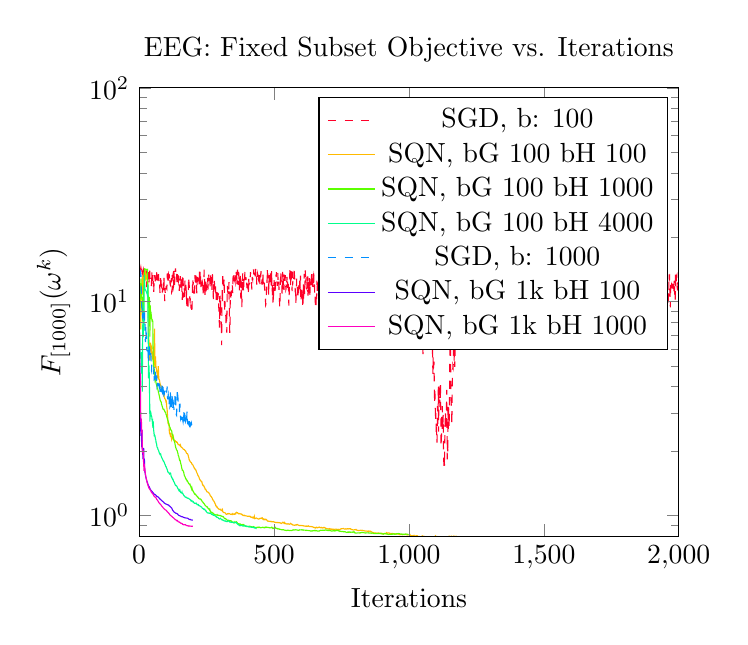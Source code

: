 % This file was created by matplotlib v0.1.0.
% Copyright (c) 2010--2014, Nico Schlömer <nico.schloemer@gmail.com>
% All rights reserved.
% 
% The lastest updates can be retrieved from
% 
% https://github.com/nschloe/matplotlib2tikz
% 
% where you can also submit bug reports and leavecomments.
% 
\begin{tikzpicture}

\definecolor{color1}{rgb}{1,0.728,0}
\definecolor{color0}{rgb}{1,0,0.16}
\definecolor{color3}{rgb}{0,1,0.548}
\definecolor{color2}{rgb}{0.36,1,0}
\definecolor{color5}{rgb}{0.355,0,1}
\definecolor{color4}{rgb}{0,0.562,1}
\definecolor{color6}{rgb}{1,0,0.75}

\begin{axis}[
title={EEG: Fixed Subset Objective vs. Iterations},
xlabel={Iterations},
ylabel={$F_{[1000]}(\omega^k)$},
xmin=0, xmax=2000,
ymin=0.8, ymax=100,
ymode=log,
axis on top,
legend entries={{SGD, b: 100},{SQN, bG 100 bH 100},{SQN, bG 100 bH 1000},{SQN, bG 100 bH 4000},{SGD, b: 1000},{SQN, bG 1k bH 100},{SQN, bG 1k bH 1000}}
]
\addplot [color0, dashed]
coordinates {
(0,14.168)
(1.0,14.572)
(2,13.859)
(3,14.155)
(4.0,13.634)
(5,14.058)
(6,14.305)
(7.0,13.703)
(8,14.153)
(9,13.943)
(10.0,13.523)
(11,13.915)
(12,13.388)
(13.0,13.727)
(14,13.518)
(15,12.53)
(16,12.529)
(17,13.961)
(18,13.788)
(19,13.617)
(20,12.776)
(21,13.957)
(22,13.259)
(23,13.783)
(24,13.383)
(25,13.374)
(26.0,13.462)
(27,14.02)
(28,11.694)
(29.0,12.707)
(30,12.853)
(31,11.76)
(32.0,12.88)
(33,12.648)
(34,13.749)
(35.0,12.616)
(36,12.393)
(37,12.395)
(38.0,13.312)
(39,14.337)
(40,12.922)
(41.0,12.881)
(42,12.58)
(43,11.859)
(44.0,11.867)
(45,11.793)
(46,12.281)
(47.0,13.927)
(48,12.831)
(49,12.138)
(50.0,11.959)
(51,13.297)
(52,11.981)
(53.0,12.484)
(54,10.938)
(55,11.828)
(56.0,12.144)
(57,13.308)
(58,13.025)
(59.0,12.812)
(60,12.441)
(61,13.457)
(62.0,12.605)
(63,13.188)
(64,14.138)
(65.0,13.676)
(66,13.166)
(67,12.831)
(68.0,12.024)
(69,13.345)
(70,12.79)
(71.0,12.515)
(72,13.44)
(73,12.641)
(74.0,12.485)
(75,12.238)
(76,12.548)
(77,11.203)
(78,10.882)
(79,10.931)
(80,13.352)
(81,13.158)
(82,11.983)
(83,11.767)
(84,11.846)
(85,10.9)
(86,11.146)
(87,11.643)
(88,11.382)
(89,11.555)
(90,11.826)
(91,11.202)
(92,13.234)
(93,11.728)
(94,11.07)
(95,10.054)
(96,11.599)
(97,10.889)
(98,11.12)
(99,11.206)
(100,11.804)
(101,11.483)
(102,11.489)
(103,11.427)
(104,13.509)
(105,12.498)
(106,13.578)
(107,12.365)
(108,13.206)
(109,13.413)
(110,13.057)
(111,13.289)
(112,13.31)
(113,12.2)
(114,12.645)
(115,12.004)
(116,11.937)
(117,12.769)
(118,12.397)
(119,12.265)
(120,12.928)
(121,11.075)
(122,11.156)
(123,13.314)
(124,12.998)
(125,13.219)
(126,12.246)
(127,11.689)
(128,11.879)
(129,13.88)
(130,12.268)
(131,11.79)
(132,12.383)
(133,14.208)
(134,13.804)
(135,14.293)
(136,13.772)
(137,13.761)
(138,14.193)
(139,13.207)
(140,12.499)
(141,12.234)
(142,13.441)
(143,12.484)
(144,13.502)
(145,13.083)
(146,12.454)
(147,12.638)
(148,12.182)
(149,11.241)
(150,12.504)
(151,12.238)
(152,12.403)
(153,13.149)
(154,11.554)
(155,12.132)
(156,12.721)
(157,11.928)
(158,12.191)
(159,10.91)
(160,10.182)
(161,12.994)
(162,12.185)
(163,12.875)
(164,11.236)
(165,10.436)
(166,11.763)
(167,11.767)
(168,11.071)
(169,10.519)
(170,12.678)
(171,11.905)
(172,11.312)
(173,12.518)
(174,11.247)
(175,10.167)
(176,11.345)
(177,9.383)
(178,9.433)
(179,9.161)
(180,9.335)
(181,9.379)
(182,10.429)
(183,13.106)
(184,12.594)
(185,12.314)
(186,11.711)
(187,11.016)
(188,10.275)
(189,10.034)
(190,10.359)
(191,9.885)
(192,9.412)
(193,9.443)
(194,9.684)
(195,8.783)
(196,8.957)
(197,10.846)
(198,11.885)
(199,12.872)
(200,11.973)
(201,12.33)
(202,11.015)
(203,11.036)
(204,11.515)
(205,10.562)
(206,12.842)
(207,13.301)
(208,12.047)
(209,12.532)
(210,12.273)
(211,13.251)
(212,12.465)
(213,11.425)
(214,10.941)
(215,11.955)
(216,13.406)
(217,12.623)
(218,12.9)
(219,12.879)
(220,12.615)
(221,12.559)
(222,12.475)
(223,11.798)
(224,14.127)
(225,11.97)
(226,13.8)
(227,12.17)
(228,13.118)
(229,11.71)
(230,13.032)
(231,11.811)
(232,12.404)
(233,11.89)
(234,11.76)
(235,12.26)
(236,12.097)
(237,10.652)
(238,12.115)
(239,11.06)
(240,11.523)
(241,14.111)
(242,13.191)
(243,12.328)
(244,10.721)
(245,11.694)
(246,11.139)
(247,12.381)
(248,11.081)
(249,11.945)
(250,11.804)
(251,12.466)
(252,11.369)
(253,12.948)
(254,12.829)
(255,12.121)
(256,11.91)
(257,12.494)
(258,13.371)
(259,12.775)
(260,12.522)
(261,12.112)
(262,12.874)
(263,11.975)
(264,11.433)
(265,13.234)
(266,13.744)
(267,13.543)
(268,13.07)
(269,12.184)
(270,11.12)
(271,13.501)
(272,13.359)
(273,11.991)
(274,11.898)
(275,10.48)
(276,10.19)
(277,12.329)
(278,12.857)
(279,12.574)
(280,11.099)
(281,11.474)
(282,11.344)
(283,11.777)
(284,10.555)
(285,11.098)
(286,10.139)
(287,10.567)
(288,10.861)
(289,11.067)
(290,9.795)
(291,9.857)
(292,10.373)
(293,11.005)
(294,10.328)
(295,9.405)
(296,9.244)
(297,8.154)
(298,7.556)
(299,10.552)
(300,10.572)
(301,8.538)
(302,10.358)
(303,8.15)
(304,7.718)
(305,8.265)
(306,6.256)
(307,9.326)
(308,11.791)
(309,9.759)
(310,13.205)
(311,13.116)
(312,12.73)
(313,11.864)
(314,12.143)
(315,12.914)
(316,10.858)
(317,9.089)
(318,10.085)
(319,9.422)
(320,9.349)
(321,8.904)
(322,7.946)
(323,8.783)
(324,8.589)
(325,7.176)
(326,10.039)
(327,11.876)
(328,11.323)
(329,10.99)
(330,10.972)
(331,11.6)
(332,11.264)
(333,12.347)
(334,9.987)
(335,8.008)
(336,7.129)
(337,7.769)
(338,11.147)
(339,10.846)
(340,10.45)
(341,11.329)
(342,10.645)
(343,12.105)
(344,12.098)
(345,12.077)
(346,11.633)
(347,10.97)
(348,12.802)
(349,13.65)
(350,13.857)
(351,13.509)
(352,12.468)
(353,12.768)
(354,13.235)
(355,12.522)
(356,12.346)
(357,13.549)
(358,13.211)
(359,13.518)
(360,13.79)
(361,12.69)
(362,13.537)
(363,12.076)
(364,13.471)
(365,14.125)
(366,12.833)
(367,11.98)
(368,13.489)
(369,13.79)
(370,12.638)
(371,13.022)
(372,11.213)
(373,12.985)
(374,11.662)
(375,13.604)
(376,12.214)
(377,10.348)
(378,12.521)
(379,10.82)
(380,10.354)
(381,9.442)
(382,12.908)
(383,12.406)
(384,13.567)
(385,12.727)
(386,12.497)
(387,10.99)
(388,12.031)
(389,13.263)
(390,12.934)
(391,12.59)
(392,13.685)
(393,14.003)
(394,13.443)
(395,12.639)
(396,13.004)
(397,12.482)
(398,11.735)
(399,12.283)
(400,11.135)
(401,11.217)
(402,12.095)
(403,11.738)
(404,11.191)
(405,10.765)
(406,13.032)
(407,11.977)
(408,12.079)
(409,12.172)
(410,12.343)
(411,13.29)
(412,13.022)
(413,13.759)
(414,13.394)
(415,13.314)
(416,12.68)
(417,11.92)
(418,11.391)
(419,13.041)
(420,12.776)
(421,12.643)
(422,13.749)
(423,13.75)
(424,14.17)
(425,13.475)
(426,13.453)
(427,13.559)
(428,13.554)
(429,12.788)
(430,12.647)
(431,14.225)
(432,13.861)
(433,13.451)
(434,13.571)
(435,13.434)
(436,12.007)
(437,12.923)
(438,13.692)
(439,13.535)
(440,13.287)
(441,12.685)
(442,12.297)
(443,13.162)
(444,11.874)
(445,13.356)
(446,12.804)
(447,13.377)
(448,12.012)
(449,12.425)
(450,12.421)
(451,13.511)
(452,13.877)
(453,13.049)
(454,12.74)
(455,12.018)
(456,12.911)
(457,12.773)
(458,11.989)
(459,13.861)
(460,12.266)
(461,12.302)
(462,12.862)
(463,12.205)
(464,12.162)
(465,11.626)
(466,11.193)
(467,10.743)
(468,10.698)
(469,9.634)
(470,9.704)
(471,10.263)
(472,11.385)
(473,12.589)
(474,12.236)
(475,14.279)
(476,12.376)
(477,13.559)
(478,13.009)
(479,12.044)
(480,10.62)
(481,12.881)
(482,12.156)
(483,13.615)
(484,12.356)
(485,12.909)
(486,12.362)
(487,13.551)
(488,12.142)
(489,12.825)
(490,11.766)
(491,14.006)
(492,11.749)
(493,12.198)
(494,10.711)
(495,11.954)
(496,9.908)
(497,11.378)
(498,9.993)
(499,12.483)
(500,11.871)
(501,13.021)
(502,12.56)
(503,11.843)
(504,10.779)
(505,12.499)
(506,13.445)
(507,13.379)
(508,13.025)
(509,13.738)
(510,12.722)
(511,12.361)
(512,11.877)
(513,12.179)
(514,13.606)
(515,12.648)
(516,13.18)
(517,12.671)
(518,12.015)
(519,10.945)
(520,10.775)
(521,9.332)
(522,9.48)
(523,11.089)
(524,12.458)
(525,13.946)
(526,13.177)
(527,12.234)
(528,12.543)
(529,11.913)
(530,10.801)
(531,10.698)
(532,13.781)
(533,12.524)
(534,13.174)
(535,11.935)
(536,12.519)
(537,11.371)
(538,13.386)
(539,13.063)
(540,11.969)
(541,12.53)
(542,13.306)
(543,12.441)
(544,11.41)
(545,11.536)
(546,12.53)
(547,12.127)
(548,13.056)
(549,11.846)
(550,12.401)
(551,11.286)
(552,11.388)
(553,12.111)
(554,11.277)
(555,9.575)
(556,10.404)
(557,12.109)
(558,12.547)
(559,14.54)
(560,12.225)
(561,11.741)
(562,12.596)
(563,14.095)
(564,12.697)
(565,12.432)
(566,12.393)
(567,11.2)
(568,13.813)
(569,11.901)
(570,12.631)
(571,12.219)
(572,12.211)
(573,12.656)
(574,13.522)
(575,14.547)
(576,12.918)
(577,12.788)
(578,11.965)
(579,11.044)
(580,10.956)
(581,9.791)
(582,11.065)
(583,11.175)
(584,12.824)
(585,12.204)
(586,11.971)
(587,10.745)
(588,11.779)
(589,10.429)
(590,10.359)
(591,10.69)
(592,11.943)
(593,11.169)
(594,11.266)
(595,12.022)
(596,13.104)
(597,11.564)
(598,13.237)
(599,10.692)
(600,9.927)
(601,11.05)
(602,11.789)
(603,11.287)
(604,11.013)
(605,10.789)
(606,9.583)
(607,10.971)
(608,9.791)
(609,12.204)
(610,10.065)
(611,11.354)
(612,13.49)
(613,10.695)
(614,11.294)
(615,12.387)
(616,14.013)
(617,12.72)
(618,12.102)
(619,13.072)
(620,12.1)
(621,11.554)
(622,11.459)
(623,13.291)
(624,13.278)
(625,13.172)
(626,10.669)
(627,12.358)
(628,11.495)
(629,10.623)
(630,12.86)
(631,12.987)
(632,12.43)
(633,10.761)
(634,12.172)
(635,12.278)
(636,12.538)
(637,11.956)
(638,13.603)
(639,12.116)
(640,13.455)
(641,11.926)
(642,11.604)
(643,13.435)
(644,12.069)
(645,11.516)
(646,13.563)
(647,12.263)
(648,13.193)
(649,12.966)
(650,11.825)
(651,10.806)
(652,11.057)
(653,9.914)
(654,9.351)
(655,9.224)
(656,10.222)
(657,11.021)
(658,10.271)
(659,12.547)
(660,11.112)
(661,12.776)
(662,11.557)
(663,11.786)
(664,11.166)
(665,12.01)
(666,12.929)
(667,12.981)
(668,12.781)
(669,11.838)
(670,12.725)
(671,12.543)
(672,11.659)
(673,11.353)
(674,10.445)
(675,9.624)
(676,8.663)
(677,9.569)
(678,10.812)
(679,8.934)
(680,8.745)
(681,10.712)
(682,12.35)
(683,12.673)
(684,11.858)
(685,12.338)
(686,12.72)
(687,11.191)
(688,11.818)
(689,13.411)
(690,13.038)
(691,12.909)
(692,12.08)
(693,13.553)
(694,11.899)
(695,12.818)
(696,13.158)
(697,12.092)
(698,13.263)
(699,11.81)
(700,11.98)
(701,10.639)
(702,9.969)
(703,9.805)
(704,13.283)
(705,13.255)
(706,14.208)
(707,13.616)
(708,12.956)
(709,11.746)
(710,11.705)
(711,11.371)
(712,12.635)
(713,13.69)
(714,12.554)
(715,11.729)
(716,11.918)
(717,13.395)
(718,12.002)
(719,12.176)
(720,12.38)
(721,12.07)
(722,12.228)
(723,12.756)
(724,12.013)
(725,12.217)
(726,12.343)
(727,13.054)
(728,11.867)
(729,12.738)
(730,13.243)
(731,13.381)
(732,12.82)
(733,12.715)
(734,11.258)
(735,11.673)
(736,12.975)
(737,11.48)
(738,12.982)
(739,12.257)
(740,13.445)
(741,12.659)
(742,12.218)
(743,14.639)
(744,12.802)
(745,12.299)
(746,12.108)
(747,11.694)
(748,11.307)
(749,11.779)
(750,13.458)
(751,13.29)
(752,13.234)
(753,12.09)
(754,12.158)
(755,13.158)
(756,12.696)
(757,12.975)
(758,12.874)
(759,13.509)
(760,13.684)
(761,13.054)
(762,12.409)
(763,11.952)
(764,14.209)
(765,12.707)
(766,13.824)
(767,12.515)
(768,13.591)
(769,12.761)
(770,12.052)
(771,11.806)
(772,12.93)
(773,14.521)
(774,14.103)
(775,12.966)
(776,12.999)
(777,13.12)
(778,13.419)
(779,12.812)
(780,14.058)
(781,13.061)
(782,12.393)
(783,12.277)
(784,11.246)
(785,12.783)
(786,11.531)
(787,13.39)
(788,13.345)
(789,12.676)
(790,11.666)
(791,13.499)
(792,13.124)
(793,13.261)
(794,12.783)
(795,12.967)
(796,13.42)
(797,12.35)
(798,11.764)
(799,10.806)
(800,10.867)
(801,12.505)
(802,14.187)
(803,12.613)
(804,13.509)
(805,12.688)
(806,13.244)
(807,12.372)
(808,12.286)
(809,12.376)
(810,11.556)
(811,11.64)
(812,11.558)
(813,11.1)
(814,12.581)
(815,12.302)
(816,12.52)
(817,12.275)
(818,13.345)
(819,11.584)
(820,11.981)
(821,12.551)
(822,12.701)
(823,13.345)
(824,12.461)
(825,11.806)
(826,10.8)
(827,13.35)
(828,12.781)
(829,11.774)
(830,10.956)
(831,10.925)
(832,12.554)
(833,13.474)
(834,13.133)
(835,14.292)
(836,12.905)
(837,12.738)
(838,11.236)
(839,11.496)
(840,13.282)
(841,13.404)
(842,12.589)
(843,12.905)
(844,11.917)
(845,12.883)
(846,12.65)
(847,12.437)
(848,12.042)
(849,12.816)
(850,11.981)
(851,11.09)
(852,11.232)
(853,11.239)
(854,10.326)
(855,9.16)
(856,9.137)
(857,7.687)
(858,11.18)
(859,9.234)
(860,8.273)
(861,8.645)
(862,9.549)
(863,12.613)
(864,12.811)
(865,12.238)
(866,13.037)
(867,13.783)
(868,12.382)
(869,10.479)
(870,9.824)
(871,10.904)
(872,11.58)
(873,13.193)
(874,12.509)
(875,13.804)
(876,12.712)
(877,12.642)
(878,11.46)
(879,11.127)
(880,11.99)
(881,11.509)
(882,12.469)
(883,12.06)
(884,12.665)
(885,11.359)
(886,12.002)
(887,13.25)
(888,13.569)
(889,12.912)
(890,13.491)
(891,11.126)
(892,11.537)
(893,12.399)
(894,12.136)
(895,12.391)
(896,12.155)
(897,10.595)
(898,12.325)
(899,12.34)
(900,13.312)
(901,14.182)
(902,13.68)
(903,12.686)
(904,11.202)
(905,10.836)
(906,12.674)
(907,13.203)
(908,10.917)
(909,11.249)
(910,12.401)
(911,13.186)
(912,11.751)
(913,11.401)
(914,10.776)
(915,11.373)
(916,9.948)
(917,11.043)
(918,10.6)
(919,13.017)
(920,12.045)
(921,11.057)
(922,10.036)
(923,9.301)
(924,11.269)
(925,11.15)
(926,10.487)
(927,10.816)
(928,10.951)
(929,12.659)
(930,10.667)
(931,10.525)
(932,10.686)
(933,12.088)
(934,12.79)
(935,11.846)
(936,13.687)
(937,13.029)
(938,11.842)
(939,12.588)
(940,13.17)
(941,13.491)
(942,12.654)
(943,11.968)
(944,12.567)
(945,11.664)
(946,12.801)
(947,13.428)
(948,14.066)
(949,13.61)
(950,14.689)
(951,14.032)
(952,12.83)
(953,12.971)
(954,12.883)
(955,12.092)
(956,11.854)
(957,12.226)
(958,13.296)
(959,13.322)
(960,13.177)
(961,12.482)
(962,12.141)
(963,12.704)
(964,12.875)
(965,11.835)
(966,12.6)
(967,12.139)
(968,11.854)
(969,11.984)
(970,13.407)
(971,12.294)
(972,13.095)
(973,12.537)
(974,13.205)
(975,12.304)
(976,13.241)
(977,13.039)
(978,12.073)
(979,10.942)
(980,13.112)
(981,11.865)
(982,12.186)
(983,11.938)
(984,10.225)
(985,15.403)
(986,14.607)
(987,13.353)
(988,11.806)
(989,11.818)
(990,11.275)
(991,9.997)
(992,12.501)
(993,12.02)
(994,14.299)
(995,13.974)
(996,12.794)
(997,15.05)
(998,13.372)
(999,13.955)
(1000,13.176)
(1001,12.077)
(1002,11.601)
(1003,13.595)
(1004,12.106)
(1005,12.47)
(1006,13.255)
(1007,12.161)
(1008,11.745)
(1009,12.321)
(1010,11.194)
(1011,11.006)
(1012,11.673)
(1013,10.012)
(1014,10.411)
(1015,10.608)
(1016,7.982)
(1017,9.418)
(1018,9.145)
(1019,12.848)
(1020,11.369)
(1021,13.207)
(1022,11.943)
(1023,11.76)
(1024,13.349)
(1025,12.599)
(1026,12.572)
(1027,11.861)
(1028,9.691)
(1029,13.739)
(1030,12.953)
(1031,12.461)
(1032,11.697)
(1033,10.374)
(1034,9.924)
(1035,9.478)
(1036,10.885)
(1037,10.565)
(1038,8.471)
(1039,9.68)
(1040,8.555)
(1041,9.192)
(1042,8.39)
(1043,6.976)
(1044,8.348)
(1045,7.18)
(1046,7.512)
(1047,6.927)
(1048,8.876)
(1049,7.916)
(1050,7.994)
(1051,7.024)
(1052,5.691)
(1053,6.203)
(1054,7.7)
(1055,6.734)
(1056,8.36)
(1057,10.33)
(1058,13.925)
(1059,13.04)
(1060,11.825)
(1061,10.329)
(1062,10.959)
(1063,9.748)
(1064,9.794)
(1065,12.047)
(1066,10.748)
(1067,11.002)
(1068,10.154)
(1069,10.063)
(1070,12.102)
(1071,11.508)
(1072,11.3)
(1073,10.551)
(1074,7.676)
(1075,8.152)
(1076,8.992)
(1077,8.571)
(1078,8.114)
(1079,9.046)
(1080,7.641)
(1081,7.919)
(1082,8.08)
(1083,8.095)
(1084,7.423)
(1085,6.716)
(1086,8.322)
(1087,6.329)
(1088,5.261)
(1089,4.594)
(1090,5.589)
(1091,5.177)
(1092,5.071)
(1093,5.237)
(1094,4.165)
(1095,3.339)
(1096,3.959)
(1097,3.426)
(1098,3.083)
(1099,2.748)
(1100,3.019)
(1101,2.456)
(1102,2.638)
(1103,2.302)
(1104,2.181)
(1105,2.563)
(1106,3.249)
(1107,2.681)
(1108,3.076)
(1109,3.989)
(1110,2.469)
(1111,4.05)
(1112,3.717)
(1113,3.782)
(1114,3.49)
(1115,3.214)
(1116,3.368)
(1117,4.157)
(1118,3.021)
(1119,2.099)
(1120,2.225)
(1121,2.424)
(1122,3.007)
(1123,2.464)
(1124,3.248)
(1125,2.857)
(1126,2.577)
(1127,2.954)
(1128,2.064)
(1129,1.823)
(1130,1.682)
(1131,1.841)
(1132,1.686)
(1133,2.282)
(1134,2.689)
(1135,3.055)
(1136,2.892)
(1137,2.559)
(1138,2.781)
(1139,2.986)
(1140,3.873)
(1141,2.73)
(1142,1.832)
(1143,2.307)
(1144,1.938)
(1145,3.289)
(1146,2.539)
(1147,3.207)
(1148,3.071)
(1149,2.561)
(1150,3.5)
(1151,3.749)
(1152,7.173)
(1153,6.498)
(1154,7.567)
(1155,4.392)
(1156,3.451)
(1157,3.277)
(1158,3.263)
(1159,2.65)
(1160,3.367)
(1161,4.324)
(1162,4.633)
(1163,5.02)
(1164,4.949)
(1165,6.372)
(1166,6.803)
(1167,5.926)
(1168,5.167)
(1169,6.437)
(1170,4.95)
(1171,5.597)
(1172,8.526)
(1173,8.218)
(1174,8.714)
(1175,7.083)
(1176,12.745)
(1177,10.618)
(1178,11.978)
(1179,13.592)
(1180,11.581)
(1181,11.223)
(1182,10.227)
(1183,11.167)
(1184,13.244)
(1185,11.567)
(1186,13.421)
(1187,12.526)
(1188,13.075)
(1189,12.238)
(1190,11.061)
(1191,12.158)
(1192,11.325)
(1193,12.742)
(1194,12.307)
(1195,12.065)
(1196,11.877)
(1197,12.572)
(1198,11.048)
(1199,12.407)
(1200,10.997)
(1201,11.52)
(1202,10.644)
(1203,13.473)
(1204,13.069)
(1205,12.773)
(1206,13.186)
(1207,12.803)
(1208,12.685)
(1209,13.693)
(1210,11.513)
(1211,11.892)
(1212,12.466)
(1213,11.334)
(1214,10.561)
(1215,11.314)
(1216,12.627)
(1217,10.912)
(1218,9.96)
(1219,12.653)
(1220,10.052)
(1221,10.104)
(1222,10.302)
(1223,9.893)
(1224,12.182)
(1225,12.041)
(1226,13.015)
(1227,12.438)
(1228,11.999)
(1229,11.369)
(1230,10.891)
(1231,11.563)
(1232,12.206)
(1233,13.706)
(1234,12.601)
(1235,10.912)
(1236,11.553)
(1237,11.587)
(1238,11.76)
(1239,13.763)
(1240,12.724)
(1241,13.248)
(1242,13.047)
(1243,11.082)
(1244,10.707)
(1245,11.313)
(1246,12.725)
(1247,12.886)
(1248,12.27)
(1249,13.839)
(1250,13.515)
(1251,13.116)
(1252,13.259)
(1253,12.149)
(1254,14.082)
(1255,12.603)
(1256,13.244)
(1257,13.039)
(1258,11.775)
(1259,12.775)
(1260,11.571)
(1261,12.892)
(1262,12.568)
(1263,11.83)
(1264,12.736)
(1265,11.812)
(1266,13.888)
(1267,11.816)
(1268,12.69)
(1269,13.062)
(1270,13.552)
(1271,12.723)
(1272,12.349)
(1273,12.558)
(1274,12.598)
(1275,12.428)
(1276,11.604)
(1277,12.293)
(1278,12.164)
(1279,11.573)
(1280,12.491)
(1281,11.524)
(1282,10.636)
(1283,9.784)
(1284,9.495)
(1285,9.923)
(1286,9.406)
(1287,10.216)
(1288,9.34)
(1289,11.313)
(1290,9.844)
(1291,8.993)
(1292,11.668)
(1293,12.429)
(1294,13.653)
(1295,12.773)
(1296,12.681)
(1297,12.622)
(1298,13.085)
(1299,13.061)
(1300,12.8)
(1301,12.003)
(1302,12.878)
(1303,12.118)
(1304,10.881)
(1305,10.75)
(1306,10.096)
(1307,10.1)
(1308,9.683)
(1309,10.251)
(1310,9.653)
(1311,11.791)
(1312,11.448)
(1313,10.707)
(1314,10.121)
(1315,11.162)
(1316,12.054)
(1317,11.802)
(1318,11.766)
(1319,13.651)
(1320,11.913)
(1321,12.276)
(1322,12.734)
(1323,12.097)
(1324,11.359)
(1325,13.272)
(1326,12.343)
(1327,12.026)
(1328,11.225)
(1329,12.334)
(1330,11.221)
(1331,11.338)
(1332,12.034)
(1333,11.731)
(1334,11.1)
(1335,10.484)
(1336,11.991)
(1337,10.116)
(1338,11.117)
(1339,13.018)
(1340,13.368)
(1341,11.486)
(1342,13.308)
(1343,13.023)
(1344,11.588)
(1345,11.577)
(1346,13.098)
(1347,13.876)
(1348,14.292)
(1349,13.641)
(1350,12.167)
(1351,12.594)
(1352,11.089)
(1353,11.976)
(1354,12.205)
(1355,13.192)
(1356,13.941)
(1357,13.813)
(1358,12.268)
(1359,13.265)
(1360,12.109)
(1361,12.181)
(1362,13.138)
(1363,12.309)
(1364,11.24)
(1365,12.093)
(1366,11.164)
(1367,11.756)
(1368,14.214)
(1369,13.538)
(1370,12.277)
(1371,11.696)
(1372,13.564)
(1373,12.779)
(1374,11.882)
(1375,12.958)
(1376,12.592)
(1377,12.299)
(1378,11.212)
(1379,11.224)
(1380,12.342)
(1381,11.137)
(1382,10.404)
(1383,11.006)
(1384,10.621)
(1385,10.646)
(1386,10.112)
(1387,11.068)
(1388,11.612)
(1389,12.025)
(1390,10.557)
(1391,10.104)
(1392,11.191)
(1393,12.935)
(1394,12.114)
(1395,10.589)
(1396,10.872)
(1397,10.723)
(1398,11.51)
(1399,9.681)
(1400,9.752)
(1401,10.632)
(1402,9.314)
(1403,11.132)
(1404,12.657)
(1405,12.914)
(1406,11.657)
(1407,13.689)
(1408,13.072)
(1409,12.815)
(1410,11.989)
(1411,12.446)
(1412,11.41)
(1413,10.932)
(1414,13.013)
(1415,13.391)
(1416,12.838)
(1417,14.11)
(1418,12.128)
(1419,13.459)
(1420,13.407)
(1421,13.273)
(1422,12.225)
(1423,12.254)
(1424,13.475)
(1425,12.203)
(1426,12.838)
(1427,12.218)
(1428,12.008)
(1429,11.406)
(1430,11.976)
(1431,13.429)
(1432,13.438)
(1433,14.453)
(1434,13.792)
(1435,12.612)
(1436,12.075)
(1437,12.49)
(1438,11.976)
(1439,14.306)
(1440,12.569)
(1441,12.099)
(1442,13.729)
(1443,13.351)
(1444,11.816)
(1445,12.356)
(1446,12.619)
(1447,11.845)
(1448,10.828)
(1449,10.27)
(1450,10.098)
(1451,13.264)
(1452,11.995)
(1453,13.378)
(1454,12.303)
(1455,12.145)
(1456,11.687)
(1457,12.689)
(1458,13.376)
(1459,13.553)
(1460,12.065)
(1461,12.347)
(1462,12.013)
(1463,10.327)
(1464,12.547)
(1465,13.231)
(1466,13.206)
(1467,13.106)
(1468,12.196)
(1469,11.425)
(1470,13.026)
(1471,12.21)
(1472,10.564)
(1473,11.94)
(1474,10.971)
(1475,11.102)
(1476,10.787)
(1477,11.356)
(1478,11.242)
(1479,10.582)
(1480,10.878)
(1481,8.959)
(1482,12.695)
(1483,11.966)
(1484,11.699)
(1485,11.576)
(1486,12.046)
(1487,10.028)
(1488,10.013)
(1489,11.025)
(1490,13.665)
(1491,12.566)
(1492,12.521)
(1493,13.383)
(1494,12.875)
(1495,11.224)
(1496,13.103)
(1497,13.566)
(1498,12.942)
(1499,12.643)
(1500,12.534)
(1501,12.103)
(1502,10.821)
(1503,12.554)
(1504,11.577)
(1505,12.15)
(1506,12.193)
(1507,12.198)
(1508,11.406)
(1509,13.25)
(1510,10.009)
(1511,13.041)
(1512,13.189)
(1513,11.779)
(1514,13.954)
(1515,13.222)
(1516,12.109)
(1517,12.262)
(1518,12.602)
(1519,12.708)
(1520,12.17)
(1521,12.083)
(1522,10.729)
(1523,13.102)
(1524,12.858)
(1525,10.937)
(1526,12.061)
(1527,11.008)
(1528,10.869)
(1529,12.797)
(1530,12.345)
(1531,13.113)
(1532,11.512)
(1533,11.153)
(1534,10.626)
(1535,12.786)
(1536,12.226)
(1537,11.244)
(1538,12.048)
(1539,13.27)
(1540,11.315)
(1541,12.538)
(1542,13.741)
(1543,13.062)
(1544,12.577)
(1545,11.533)
(1546,12.425)
(1547,13.173)
(1548,13.301)
(1549,12.344)
(1550,13.339)
(1551,12.838)
(1552,12.246)
(1553,11.127)
(1554,11.16)
(1555,11.995)
(1556,13.003)
(1557,12.324)
(1558,13.201)
(1559,12.095)
(1560,10.74)
(1561,10.309)
(1562,11.541)
(1563,11.589)
(1564,13.435)
(1565,12.035)
(1566,12.889)
(1567,12.125)
(1568,13.043)
(1569,13.294)
(1570,12.81)
(1571,13.114)
(1572,12.644)
(1573,13.172)
(1574,12.356)
(1575,12.701)
(1576,11.952)
(1577,12.98)
(1578,11.917)
(1579,11.923)
(1580,10.876)
(1581,11.547)
(1582,10.76)
(1583,10.716)
(1584,11.534)
(1585,11.149)
(1586,12.363)
(1587,14.719)
(1588,13.017)
(1589,13.484)
(1590,12.556)
(1591,12.056)
(1592,10.95)
(1593,11.941)
(1594,13.289)
(1595,11.728)
(1596,12.202)
(1597,11.224)
(1598,12.127)
(1599,11.252)
(1600,11.756)
(1601,10.32)
(1602,11.733)
(1603,9.554)
(1604,11.331)
(1605,12.053)
(1606,12.12)
(1607,12.68)
(1608,13.388)
(1609,11.935)
(1610,11.587)
(1611,11.447)
(1612,10.248)
(1613,10.759)
(1614,13.3)
(1615,12.431)
(1616,13.107)
(1617,13.432)
(1618,12.745)
(1619,11.869)
(1620,11.442)
(1621,12.583)
(1622,13.977)
(1623,13.734)
(1624,13.219)
(1625,11.985)
(1626,13.586)
(1627,12.984)
(1628,12.044)
(1629,10.865)
(1630,10.652)
(1631,12.7)
(1632,13.078)
(1633,12.24)
(1634,11.471)
(1635,10.724)
(1636,10.826)
(1637,11.389)
(1638,11.141)
(1639,12.779)
(1640,12.522)
(1641,13.559)
(1642,13.486)
(1643,13.415)
(1644,12.367)
(1645,14.116)
(1646,14.143)
(1647,13.048)
(1648,13.549)
(1649,13.563)
(1650,13.854)
(1651,12.829)
(1652,12.583)
(1653,12.916)
(1654,13.377)
(1655,13.174)
(1656,12.499)
(1657,13.033)
(1658,13.933)
(1659,12.813)
(1660,13.074)
(1661,11.698)
(1662,12.081)
(1663,12.703)
(1664,13.267)
(1665,13.097)
(1666,12.902)
(1667,13.27)
(1668,13.757)
(1669,13.811)
(1670,13.304)
(1671,12.736)
(1672,12.953)
(1673,12.509)
(1674,14.479)
(1675,13.548)
(1676,12.749)
(1677,12.946)
(1678,12.145)
(1679,12.932)
(1680,11.714)
(1681,11.899)
(1682,13.035)
(1683,12.475)
(1684,11.437)
(1685,13.517)
(1686,11.919)
(1687,12.801)
(1688,11.666)
(1689,12.366)
(1690,11.987)
(1691,11.331)
(1692,11.773)
(1693,13.133)
(1694,12.744)
(1695,12.638)
(1696,12.186)
(1697,13.513)
(1698,12.391)
(1699,13.156)
(1700,12.652)
(1701,11.468)
(1702,13.397)
(1703,12.367)
(1704,11.998)
(1705,12.518)
(1706,12.5)
(1707,12.023)
(1708,12.913)
(1709,12.489)
(1710,12.191)
(1711,12.414)
(1712,13.155)
(1713,12.414)
(1714,12.104)
(1715,11.56)
(1716,10.447)
(1717,11.31)
(1718,12.474)
(1719,11.985)
(1720,12.228)
(1721,11.705)
(1722,11.61)
(1723,11.958)
(1724,12.486)
(1725,12.631)
(1726,11.04)
(1727,10.133)
(1728,9.725)
(1729,11.181)
(1730,12.492)
(1731,11.484)
(1732,9.98)
(1733,9.391)
(1734,10.381)
(1735,9.949)
(1736,11.041)
(1737,10.282)
(1738,13.768)
(1739,11.942)
(1740,11.467)
(1741,10.75)
(1742,10.123)
(1743,10.315)
(1744,10.298)
(1745,11.561)
(1746,10.948)
(1747,10.94)
(1748,12.152)
(1749,11.138)
(1750,10.342)
(1751,10.621)
(1752,10.322)
(1753,10.165)
(1754,11.054)
(1755,11.464)
(1756,11.669)
(1757,12.068)
(1758,11.687)
(1759,10.594)
(1760,12.817)
(1761,12.19)
(1762,12.194)
(1763,12.734)
(1764,11.479)
(1765,11.442)
(1766,12.635)
(1767,13.609)
(1768,13.578)
(1769,13.183)
(1770,13.516)
(1771,12.634)
(1772,11.868)
(1773,11.347)
(1774,11.007)
(1775,13.479)
(1776,13.142)
(1777,12.793)
(1778,11.634)
(1779,12.431)
(1780,12.549)
(1781,11.216)
(1782,11.006)
(1783,12.401)
(1784,12.472)
(1785,12.279)
(1786,13.006)
(1787,13.263)
(1788,11.319)
(1789,12.143)
(1790,11.432)
(1791,12.123)
(1792,12.419)
(1793,12.499)
(1794,10.588)
(1795,10.368)
(1796,10.512)
(1797,11.957)
(1798,12.679)
(1799,13.612)
(1800,11.995)
(1801,12.389)
(1802,13.049)
(1803,11.94)
(1804,11.315)
(1805,10.691)
(1806,9.393)
(1807,11.043)
(1808,10.408)
(1809,9.525)
(1810,9.799)
(1811,11.756)
(1812,11.337)
(1813,10.188)
(1814,8.527)
(1815,8.112)
(1816,8.973)
(1817,12.368)
(1818,11.816)
(1819,12.018)
(1820,11.442)
(1821,8.725)
(1822,7.712)
(1823,10.886)
(1824,10.454)
(1825,10.205)
(1826,10.191)
(1827,8.819)
(1828,12.884)
(1829,12.45)
(1830,11.007)
(1831,11.424)
(1832,9.571)
(1833,10.136)
(1834,9.089)
(1835,9.758)
(1836,10.408)
(1837,12.706)
(1838,12.496)
(1839,13.19)
(1840,12.883)
(1841,11.911)
(1842,13.102)
(1843,12.719)
(1844,13.02)
(1845,13.395)
(1846,11.743)
(1847,12.814)
(1848,11.483)
(1849,11.293)
(1850,12.381)
(1851,13.653)
(1852,12.258)
(1853,12.593)
(1854,11.83)
(1855,10.34)
(1856,11.734)
(1857,10.304)
(1858,10.801)
(1859,9.842)
(1860,11.05)
(1861,9.883)
(1862,11.635)
(1863,11.913)
(1864,11.366)
(1865,10.156)
(1866,12.096)
(1867,12.159)
(1868,12.385)
(1869,13.385)
(1870,12.445)
(1871,11.98)
(1872,11.98)
(1873,10.75)
(1874,12.407)
(1875,11.675)
(1876,11.437)
(1877,11.578)
(1878,10.075)
(1879,11.89)
(1880,12.436)
(1881,12.358)
(1882,13.842)
(1883,11.966)
(1884,13.054)
(1885,12.94)
(1886,13.803)
(1887,13.729)
(1888,12.419)
(1889,12.708)
(1890,14.297)
(1891,13.204)
(1892,12.642)
(1893,11.985)
(1894,10.943)
(1895,13.313)
(1896,12.326)
(1897,11.464)
(1898,11.728)
(1899,11.766)
(1900,11.373)
(1901,12.648)
(1902,12.955)
(1903,11.886)
(1904,12.612)
(1905,10.881)
(1906,10.222)
(1907,12.566)
(1908,13.263)
(1909,12.555)
(1910,12.934)
(1911,12.862)
(1912,12.445)
(1913,11.313)
(1914,13.39)
(1915,14.016)
(1916,13.461)
(1917,13.411)
(1918,14.182)
(1919,14.034)
(1920,13.073)
(1921,12.61)
(1922,13.395)
(1923,13.195)
(1924,13.07)
(1925,12.724)
(1926,11.847)
(1927,12.684)
(1928,11.574)
(1929,10.678)
(1930,10.206)
(1931,10.361)
(1932,9.585)
(1933,9.371)
(1934,10.691)
(1935,9.093)
(1936,10.11)
(1937,9.262)
(1938,9.491)
(1939,8.548)
(1940,7.952)
(1941,8.095)
(1942,7.562)
(1943,8.127)
(1944,10.05)
(1945,13.562)
(1946,12.066)
(1947,13.042)
(1948,11.827)
(1949,11.237)
(1950,10.327)
(1951,10.73)
(1952,12.646)
(1953,11.849)
(1954,10.755)
(1955,14.051)
(1956,13.025)
(1957,11.568)
(1958,10.49)
(1959,10.695)
(1960,11.284)
(1961,9.539)
(1962,10.87)
(1963,10.611)
(1964,13.471)
(1965,12.732)
(1966,12.906)
(1967,11.731)
(1968,10.001)
(1969,9.4)
(1970,12.471)
(1971,12.284)
(1972,11.773)
(1973,11.96)
(1974,11.669)
(1975,12.616)
(1976,11.747)
(1977,11.53)
(1978,12.522)
(1979,11.943)
(1980,11.941)
(1981,11.658)
(1982,11.93)
(1983,12.235)
(1984,12.71)
(1985,10.965)
(1986,10.046)
(1987,10.225)
(1988,13.763)
(1989,11.618)
(1990,11.849)
(1991,12.769)
(1992,13.165)
(1993,13.277)
(1994,12.044)
(1995,11.305)
(1996,12.615)
(1997,11.589)
(1998,11.166)
(1999,11.585)

};
\addplot [color1]
coordinates {
(0,14.168)
(1.0,9.649)
(2,10.387)
(3,11.568)
(4.0,11.059)
(5,9.799)
(6,7.42)
(7.0,8.929)
(8,10.826)
(9,11.373)
(10.0,11.386)
(11,10.752)
(12,13.263)
(13.0,12.393)
(14,11.446)
(15,11.234)
(16,11.861)
(17,12.527)
(18,13.72)
(19,12.119)
(20,11.27)
(21,13.712)
(22,13.493)
(23,13.756)
(24,13.567)
(25,12.992)
(26.0,13.16)
(27,12.827)
(28,12.757)
(29.0,12.985)
(30,12.688)
(31,12.384)
(32.0,10.999)
(33,10.034)
(34,8.646)
(35.0,6.678)
(36,7.452)
(37,5.869)
(38.0,5.773)
(39,5.349)
(40,5.343)
(41.0,6.089)
(42,6.439)
(43,6.038)
(44.0,5.931)
(45,5.951)
(46,6.034)
(47.0,5.723)
(48,5.739)
(49,5.517)
(50.0,5.445)
(51,5.513)
(52,5.389)
(53.0,6.166)
(54,5.051)
(55,5.534)
(56.0,5.65)
(57,7.48)
(58,6.131)
(59.0,4.906)
(60,5.203)
(61,5.541)
(62.0,5.061)
(63,4.916)
(64,4.858)
(65.0,4.735)
(66,4.667)
(67,4.768)
(68.0,4.461)
(69,4.415)
(70,4.397)
(71.0,4.994)
(72,4.731)
(73,4.342)
(74.0,4.334)
(75,4.317)
(76,4.25)
(77,4.191)
(78,4.114)
(79,4.085)
(80,4.063)
(81,4.023)
(82,4.019)
(83,3.913)
(84,3.907)
(85,3.945)
(86,3.88)
(87,3.829)
(88,3.788)
(89,3.744)
(90,3.724)
(91,3.675)
(92,3.693)
(93,3.59)
(94,3.562)
(95,3.517)
(96,3.513)
(97,3.504)
(98,3.485)
(99,3.423)
(100,3.437)
(101,3.435)
(102,3.242)
(103,3.184)
(104,3.114)
(105,2.988)
(106,2.876)
(107,2.707)
(108,2.693)
(109,2.668)
(110,2.68)
(111,2.632)
(112,2.469)
(113,2.412)
(114,2.406)
(115,2.394)
(116,2.358)
(117,2.37)
(118,2.441)
(119,2.348)
(120,2.294)
(121,2.338)
(122,2.33)
(123,2.326)
(124,2.316)
(125,2.287)
(126,2.291)
(127,2.328)
(128,2.292)
(129,2.267)
(130,2.255)
(131,2.247)
(132,2.241)
(133,2.242)
(134,2.236)
(135,2.223)
(136,2.215)
(137,2.209)
(138,2.203)
(139,2.21)
(140,2.202)
(141,2.2)
(142,2.189)
(143,2.169)
(144,2.156)
(145,2.146)
(146,2.144)
(147,2.148)
(148,2.145)
(149,2.141)
(150,2.133)
(151,2.136)
(152,2.121)
(153,2.135)
(154,2.112)
(155,2.105)
(156,2.09)
(157,2.082)
(158,2.081)
(159,2.076)
(160,2.071)
(161,2.064)
(162,2.058)
(163,2.049)
(164,2.042)
(165,2.039)
(166,2.037)
(167,2.034)
(168,2.031)
(169,2.021)
(170,2.012)
(171,2.011)
(172,2.008)
(173,1.996)
(174,1.98)
(175,1.963)
(176,1.956)
(177,1.951)
(178,1.948)
(179,1.946)
(180,1.939)
(181,1.926)
(182,1.908)
(183,1.881)
(184,1.865)
(185,1.836)
(186,1.824)
(187,1.804)
(188,1.801)
(189,1.791)
(190,1.783)
(191,1.779)
(192,1.772)
(193,1.768)
(194,1.768)
(195,1.746)
(196,1.744)
(197,1.734)
(198,1.728)
(199,1.725)
(200,1.718)
(201,1.703)
(202,1.692)
(203,1.682)
(204,1.675)
(205,1.659)
(206,1.657)
(207,1.649)
(208,1.647)
(209,1.638)
(210,1.631)
(211,1.628)
(212,1.609)
(213,1.596)
(214,1.585)
(215,1.577)
(216,1.566)
(217,1.554)
(218,1.539)
(219,1.536)
(220,1.524)
(221,1.519)
(222,1.508)
(223,1.493)
(224,1.481)
(225,1.474)
(226,1.467)
(227,1.464)
(228,1.452)
(229,1.449)
(230,1.45)
(231,1.446)
(232,1.436)
(233,1.435)
(234,1.41)
(235,1.395)
(236,1.39)
(237,1.379)
(238,1.378)
(239,1.381)
(240,1.37)
(241,1.366)
(242,1.352)
(243,1.35)
(244,1.339)
(245,1.323)
(246,1.322)
(247,1.324)
(248,1.316)
(249,1.308)
(250,1.3)
(251,1.295)
(252,1.289)
(253,1.289)
(254,1.288)
(255,1.288)
(256,1.284)
(257,1.28)
(258,1.28)
(259,1.272)
(260,1.265)
(261,1.262)
(262,1.258)
(263,1.246)
(264,1.237)
(265,1.233)
(266,1.228)
(267,1.228)
(268,1.219)
(269,1.214)
(270,1.21)
(271,1.207)
(272,1.191)
(273,1.188)
(274,1.181)
(275,1.173)
(276,1.171)
(277,1.169)
(278,1.163)
(279,1.155)
(280,1.147)
(281,1.14)
(282,1.131)
(283,1.13)
(284,1.114)
(285,1.111)
(286,1.102)
(287,1.102)
(288,1.096)
(289,1.098)
(290,1.089)
(291,1.085)
(292,1.082)
(293,1.08)
(294,1.075)
(295,1.072)
(296,1.07)
(297,1.069)
(298,1.07)
(299,1.068)
(300,1.066)
(301,1.066)
(302,1.062)
(303,1.067)
(304,1.06)
(305,1.058)
(306,1.057)
(307,1.053)
(308,1.054)
(309,1.062)
(310,1.043)
(311,1.038)
(312,1.036)
(313,1.035)
(314,1.032)
(315,1.032)
(316,1.031)
(317,1.031)
(318,1.029)
(319,1.026)
(320,1.025)
(321,1.018)
(322,1.016)
(323,1.014)
(324,1.015)
(325,1.014)
(326,1.016)
(327,1.019)
(328,1.02)
(329,1.016)
(330,1.017)
(331,1.018)
(332,1.022)
(333,1.021)
(334,1.02)
(335,1.019)
(336,1.018)
(337,1.018)
(338,1.013)
(339,1.012)
(340,1.012)
(341,1.011)
(342,1.012)
(343,1.013)
(344,1.015)
(345,1.019)
(346,1.012)
(347,1.01)
(348,1.015)
(349,1.017)
(350,1.017)
(351,1.015)
(352,1.014)
(353,1.016)
(354,1.014)
(355,1.018)
(356,1.022)
(357,1.017)
(358,1.016)
(359,1.027)
(360,1.029)
(361,1.034)
(362,1.032)
(363,1.032)
(364,1.032)
(365,1.029)
(366,1.026)
(367,1.023)
(368,1.019)
(369,1.019)
(370,1.019)
(371,1.019)
(372,1.021)
(373,1.019)
(374,1.019)
(375,1.018)
(376,1.016)
(377,1.017)
(378,1.017)
(379,1.014)
(380,1.011)
(381,1.014)
(382,1.011)
(383,1.008)
(384,1.005)
(385,1.0)
(386,0.999)
(387,1.002)
(388,1.0)
(389,1.001)
(390,1.002)
(391,0.998)
(392,0.997)
(393,0.997)
(394,0.997)
(395,0.996)
(396,0.996)
(397,0.996)
(398,0.995)
(399,0.994)
(400,0.993)
(401,0.992)
(402,0.991)
(403,0.992)
(404,0.992)
(405,0.991)
(406,0.992)
(407,0.992)
(408,0.992)
(409,0.99)
(410,0.992)
(411,0.992)
(412,0.989)
(413,0.984)
(414,0.986)
(415,0.985)
(416,0.983)
(417,0.98)
(418,0.982)
(419,0.983)
(420,0.979)
(421,0.977)
(422,0.972)
(423,0.972)
(424,0.98)
(425,0.984)
(426,0.978)
(427,0.988)
(428,0.968)
(429,0.966)
(430,0.967)
(431,0.971)
(432,0.971)
(433,0.972)
(434,0.974)
(435,0.973)
(436,0.971)
(437,0.969)
(438,0.967)
(439,0.966)
(440,0.964)
(441,0.964)
(442,0.963)
(443,0.963)
(444,0.962)
(445,0.964)
(446,0.969)
(447,0.969)
(448,0.968)
(449,0.969)
(450,0.969)
(451,0.971)
(452,0.971)
(453,0.974)
(454,0.973)
(455,0.969)
(456,0.97)
(457,0.973)
(458,0.965)
(459,0.961)
(460,0.958)
(461,0.963)
(462,0.964)
(463,0.96)
(464,0.957)
(465,0.955)
(466,0.957)
(467,0.961)
(468,0.96)
(469,0.96)
(470,0.954)
(471,0.954)
(472,0.956)
(473,0.951)
(474,0.951)
(475,0.945)
(476,0.942)
(477,0.941)
(478,0.94)
(479,0.942)
(480,0.941)
(481,0.941)
(482,0.94)
(483,0.939)
(484,0.939)
(485,0.939)
(486,0.937)
(487,0.937)
(488,0.939)
(489,0.937)
(490,0.937)
(491,0.937)
(492,0.934)
(493,0.934)
(494,0.936)
(495,0.935)
(496,0.936)
(497,0.937)
(498,0.935)
(499,0.935)
(500,0.933)
(501,0.931)
(502,0.93)
(503,0.93)
(504,0.93)
(505,0.928)
(506,0.929)
(507,0.929)
(508,0.927)
(509,0.927)
(510,0.928)
(511,0.928)
(512,0.926)
(513,0.927)
(514,0.928)
(515,0.928)
(516,0.927)
(517,0.926)
(518,0.925)
(519,0.924)
(520,0.925)
(521,0.925)
(522,0.925)
(523,0.924)
(524,0.921)
(525,0.922)
(526,0.92)
(527,0.918)
(528,0.921)
(529,0.922)
(530,0.924)
(531,0.924)
(532,0.929)
(533,0.927)
(534,0.927)
(535,0.926)
(536,0.923)
(537,0.92)
(538,0.929)
(539,0.926)
(540,0.92)
(541,0.921)
(542,0.92)
(543,0.915)
(544,0.915)
(545,0.915)
(546,0.914)
(547,0.913)
(548,0.911)
(549,0.912)
(550,0.914)
(551,0.913)
(552,0.912)
(553,0.912)
(554,0.914)
(555,0.913)
(556,0.911)
(557,0.91)
(558,0.911)
(559,0.911)
(560,0.914)
(561,0.919)
(562,0.917)
(563,0.916)
(564,0.914)
(565,0.912)
(566,0.909)
(567,0.908)
(568,0.905)
(569,0.907)
(570,0.904)
(571,0.902)
(572,0.902)
(573,0.902)
(574,0.902)
(575,0.9)
(576,0.9)
(577,0.9)
(578,0.902)
(579,0.903)
(580,0.903)
(581,0.903)
(582,0.905)
(583,0.905)
(584,0.903)
(585,0.906)
(586,0.908)
(587,0.906)
(588,0.904)
(589,0.903)
(590,0.902)
(591,0.9)
(592,0.899)
(593,0.899)
(594,0.898)
(595,0.898)
(596,0.899)
(597,0.897)
(598,0.898)
(599,0.899)
(600,0.898)
(601,0.897)
(602,0.897)
(603,0.897)
(604,0.898)
(605,0.897)
(606,0.896)
(607,0.895)
(608,0.895)
(609,0.895)
(610,0.894)
(611,0.892)
(612,0.893)
(613,0.893)
(614,0.892)
(615,0.892)
(616,0.891)
(617,0.892)
(618,0.893)
(619,0.891)
(620,0.892)
(621,0.89)
(622,0.891)
(623,0.89)
(624,0.89)
(625,0.892)
(626,0.894)
(627,0.895)
(628,0.893)
(629,0.89)
(630,0.889)
(631,0.888)
(632,0.888)
(633,0.888)
(634,0.888)
(635,0.887)
(636,0.887)
(637,0.888)
(638,0.888)
(639,0.887)
(640,0.886)
(641,0.887)
(642,0.887)
(643,0.884)
(644,0.883)
(645,0.883)
(646,0.88)
(647,0.88)
(648,0.878)
(649,0.878)
(650,0.879)
(651,0.876)
(652,0.876)
(653,0.874)
(654,0.877)
(655,0.878)
(656,0.881)
(657,0.881)
(658,0.881)
(659,0.876)
(660,0.875)
(661,0.875)
(662,0.876)
(663,0.878)
(664,0.879)
(665,0.88)
(666,0.881)
(667,0.883)
(668,0.881)
(669,0.882)
(670,0.881)
(671,0.879)
(672,0.877)
(673,0.876)
(674,0.876)
(675,0.877)
(676,0.879)
(677,0.876)
(678,0.875)
(679,0.875)
(680,0.874)
(681,0.874)
(682,0.878)
(683,0.879)
(684,0.879)
(685,0.877)
(686,0.879)
(687,0.879)
(688,0.877)
(689,0.877)
(690,0.872)
(691,0.869)
(692,0.869)
(693,0.87)
(694,0.869)
(695,0.869)
(696,0.868)
(697,0.867)
(698,0.867)
(699,0.866)
(700,0.866)
(701,0.865)
(702,0.865)
(703,0.867)
(704,0.867)
(705,0.864)
(706,0.867)
(707,0.865)
(708,0.866)
(709,0.863)
(710,0.862)
(711,0.861)
(712,0.86)
(713,0.861)
(714,0.864)
(715,0.86)
(716,0.86)
(717,0.861)
(718,0.86)
(719,0.863)
(720,0.86)
(721,0.86)
(722,0.859)
(723,0.86)
(724,0.861)
(725,0.862)
(726,0.86)
(727,0.861)
(728,0.864)
(729,0.864)
(730,0.863)
(731,0.862)
(732,0.862)
(733,0.862)
(734,0.861)
(735,0.861)
(736,0.861)
(737,0.86)
(738,0.86)
(739,0.86)
(740,0.862)
(741,0.861)
(742,0.86)
(743,0.861)
(744,0.861)
(745,0.861)
(746,0.862)
(747,0.865)
(748,0.864)
(749,0.867)
(750,0.868)
(751,0.868)
(752,0.867)
(753,0.868)
(754,0.868)
(755,0.868)
(756,0.869)
(757,0.868)
(758,0.869)
(759,0.866)
(760,0.866)
(761,0.865)
(762,0.863)
(763,0.863)
(764,0.864)
(765,0.865)
(766,0.867)
(767,0.865)
(768,0.864)
(769,0.864)
(770,0.865)
(771,0.865)
(772,0.867)
(773,0.867)
(774,0.867)
(775,0.867)
(776,0.865)
(777,0.866)
(778,0.867)
(779,0.866)
(780,0.867)
(781,0.866)
(782,0.867)
(783,0.868)
(784,0.866)
(785,0.863)
(786,0.86)
(787,0.86)
(788,0.861)
(789,0.86)
(790,0.859)
(791,0.858)
(792,0.857)
(793,0.857)
(794,0.855)
(795,0.857)
(796,0.857)
(797,0.857)
(798,0.858)
(799,0.858)
(800,0.858)
(801,0.858)
(802,0.857)
(803,0.857)
(804,0.861)
(805,0.859)
(806,0.855)
(807,0.855)
(808,0.853)
(809,0.852)
(810,0.852)
(811,0.852)
(812,0.85)
(813,0.852)
(814,0.852)
(815,0.852)
(816,0.852)
(817,0.852)
(818,0.851)
(819,0.852)
(820,0.852)
(821,0.853)
(822,0.853)
(823,0.853)
(824,0.852)
(825,0.851)
(826,0.852)
(827,0.853)
(828,0.85)
(829,0.849)
(830,0.849)
(831,0.849)
(832,0.849)
(833,0.85)
(834,0.848)
(835,0.847)
(836,0.847)
(837,0.846)
(838,0.846)
(839,0.846)
(840,0.845)
(841,0.845)
(842,0.845)
(843,0.845)
(844,0.846)
(845,0.844)
(846,0.845)
(847,0.844)
(848,0.844)
(849,0.842)
(850,0.843)
(851,0.846)
(852,0.846)
(853,0.845)
(854,0.845)
(855,0.843)
(856,0.842)
(857,0.845)
(858,0.843)
(859,0.843)
(860,0.841)
(861,0.838)
(862,0.838)
(863,0.836)
(864,0.835)
(865,0.834)
(866,0.834)
(867,0.834)
(868,0.832)
(869,0.83)
(870,0.828)
(871,0.828)
(872,0.828)
(873,0.829)
(874,0.828)
(875,0.827)
(876,0.828)
(877,0.828)
(878,0.829)
(879,0.827)
(880,0.826)
(881,0.827)
(882,0.827)
(883,0.827)
(884,0.827)
(885,0.828)
(886,0.827)
(887,0.826)
(888,0.828)
(889,0.827)
(890,0.826)
(891,0.825)
(892,0.826)
(893,0.825)
(894,0.824)
(895,0.824)
(896,0.823)
(897,0.826)
(898,0.826)
(899,0.824)
(900,0.824)
(901,0.824)
(902,0.824)
(903,0.824)
(904,0.823)
(905,0.822)
(906,0.822)
(907,0.821)
(908,0.821)
(909,0.821)
(910,0.822)
(911,0.823)
(912,0.821)
(913,0.824)
(914,0.825)
(915,0.827)
(916,0.826)
(917,0.83)
(918,0.827)
(919,0.826)
(920,0.829)
(921,0.829)
(922,0.828)
(923,0.828)
(924,0.829)
(925,0.828)
(926,0.829)
(927,0.828)
(928,0.826)
(929,0.826)
(930,0.824)
(931,0.824)
(932,0.823)
(933,0.823)
(934,0.822)
(935,0.821)
(936,0.823)
(937,0.822)
(938,0.824)
(939,0.822)
(940,0.822)
(941,0.823)
(942,0.822)
(943,0.822)
(944,0.822)
(945,0.822)
(946,0.821)
(947,0.821)
(948,0.821)
(949,0.82)
(950,0.82)
(951,0.821)
(952,0.819)
(953,0.82)
(954,0.82)
(955,0.82)
(956,0.82)
(957,0.82)
(958,0.819)
(959,0.819)
(960,0.818)
(961,0.818)
(962,0.817)
(963,0.816)
(964,0.815)
(965,0.815)
(966,0.814)
(967,0.813)
(968,0.815)
(969,0.815)
(970,0.814)
(971,0.815)
(972,0.815)
(973,0.815)
(974,0.815)
(975,0.814)
(976,0.812)
(977,0.813)
(978,0.814)
(979,0.814)
(980,0.814)
(981,0.815)
(982,0.816)
(983,0.814)
(984,0.814)
(985,0.814)
(986,0.816)
(987,0.817)
(988,0.815)
(989,0.814)
(990,0.814)
(991,0.812)
(992,0.812)
(993,0.812)
(994,0.812)
(995,0.811)
(996,0.812)
(997,0.811)
(998,0.811)
(999,0.812)
(1000,0.812)
(1001,0.813)
(1002,0.811)
(1003,0.81)
(1004,0.814)
(1005,0.81)
(1006,0.807)
(1007,0.806)
(1008,0.805)
(1009,0.805)
(1010,0.805)
(1011,0.804)
(1012,0.804)
(1013,0.803)
(1014,0.804)
(1015,0.803)
(1016,0.802)
(1017,0.804)
(1018,0.807)
(1019,0.808)
(1020,0.805)
(1021,0.803)
(1022,0.802)
(1023,0.801)
(1024,0.801)
(1025,0.802)
(1026,0.802)
(1027,0.804)
(1028,0.805)
(1029,0.805)
(1030,0.805)
(1031,0.804)
(1032,0.803)
(1033,0.8)
(1034,0.799)
(1035,0.797)
(1036,0.798)
(1037,0.797)
(1038,0.798)
(1039,0.797)
(1040,0.798)
(1041,0.797)
(1042,0.796)
(1043,0.796)
(1044,0.795)
(1045,0.796)
(1046,0.798)
(1047,0.797)
(1048,0.799)
(1049,0.802)
(1050,0.803)
(1051,0.8)
(1052,0.801)
(1053,0.8)
(1054,0.798)
(1055,0.798)
(1056,0.798)
(1057,0.798)
(1058,0.798)
(1059,0.796)
(1060,0.796)
(1061,0.795)
(1062,0.795)
(1063,0.794)
(1064,0.796)
(1065,0.794)
(1066,0.794)
(1067,0.794)
(1068,0.794)
(1069,0.794)
(1070,0.793)
(1071,0.794)
(1072,0.794)
(1073,0.794)
(1074,0.794)
(1075,0.794)
(1076,0.795)
(1077,0.797)
(1078,0.796)
(1079,0.796)
(1080,0.795)
(1081,0.793)
(1082,0.794)
(1083,0.795)
(1084,0.794)
(1085,0.794)
(1086,0.794)
(1087,0.795)
(1088,0.795)
(1089,0.794)
(1090,0.794)
(1091,0.795)
(1092,0.795)
(1093,0.795)
(1094,0.794)
(1095,0.793)
(1096,0.794)
(1097,0.799)
(1098,0.803)
(1099,0.8)
(1100,0.797)
(1101,0.797)
(1102,0.798)
(1103,0.798)
(1104,0.798)
(1105,0.797)
(1106,0.797)
(1107,0.796)
(1108,0.794)
(1109,0.795)
(1110,0.795)
(1111,0.794)
(1112,0.795)
(1113,0.793)
(1114,0.793)
(1115,0.792)
(1116,0.791)
(1117,0.789)
(1118,0.79)
(1119,0.791)
(1120,0.792)
(1121,0.792)
(1122,0.791)
(1123,0.792)
(1124,0.794)
(1125,0.793)
(1126,0.791)
(1127,0.792)
(1128,0.792)
(1129,0.792)
(1130,0.792)
(1131,0.791)
(1132,0.791)
(1133,0.792)
(1134,0.792)
(1135,0.791)
(1136,0.791)
(1137,0.791)
(1138,0.791)
(1139,0.792)
(1140,0.793)
(1141,0.792)
(1142,0.791)
(1143,0.791)
(1144,0.791)
(1145,0.791)
(1146,0.796)
(1147,0.797)
(1148,0.8)
(1149,0.801)
(1150,0.8)
(1151,0.798)
(1152,0.799)
(1153,0.799)
(1154,0.799)
(1155,0.798)
(1156,0.795)
(1157,0.795)
(1158,0.796)
(1159,0.8)
(1160,0.798)
(1161,0.797)
(1162,0.797)
(1163,0.796)
(1164,0.794)
(1165,0.797)
(1166,0.796)
(1167,0.8)
(1168,0.797)
(1169,0.797)
(1170,0.797)
(1171,0.798)
(1172,0.798)
(1173,0.799)
(1174,0.799)
(1175,0.8)
(1176,0.797)
(1177,0.797)
(1178,0.795)
(1179,0.796)
(1180,0.795)
(1181,0.794)
(1182,0.794)
(1183,0.793)
(1184,0.792)
(1185,0.792)
(1186,0.792)
(1187,0.792)
(1188,0.792)
(1189,0.791)
(1190,0.791)
(1191,0.79)
(1192,0.789)
(1193,0.789)
(1194,0.788)
(1195,0.79)
(1196,0.788)
(1197,0.787)
(1198,0.787)
(1199,0.787)
(1200,0.787)
(1201,0.789)
(1202,0.788)
(1203,0.789)
(1204,0.79)
(1205,0.792)
(1206,0.793)
(1207,0.79)
(1208,0.788)
(1209,0.789)
(1210,0.789)
(1211,0.788)
(1212,0.787)
(1213,0.788)
(1214,0.788)
(1215,0.787)
(1216,0.789)
(1217,0.788)
(1218,0.787)
(1219,0.789)
(1220,0.788)
(1221,0.79)
(1222,0.79)
(1223,0.788)
(1224,0.787)
(1225,0.786)
(1226,0.788)
(1227,0.786)
(1228,0.784)
(1229,0.785)
(1230,0.783)
(1231,0.784)
(1232,0.784)
(1233,0.783)
(1234,0.784)
(1235,0.783)
(1236,0.784)
(1237,0.782)
(1238,0.784)
(1239,0.781)
(1240,0.78)
(1241,0.78)
(1242,0.78)
(1243,0.779)
(1244,0.779)
(1245,0.778)
(1246,0.781)
(1247,0.78)
(1248,0.782)
(1249,0.781)
(1250,0.781)
(1251,0.781)
(1252,0.782)
(1253,0.781)
(1254,0.78)
(1255,0.781)
(1256,0.781)
(1257,0.78)
(1258,0.781)
(1259,0.781)
(1260,0.78)
(1261,0.782)
(1262,0.781)
(1263,0.781)
(1264,0.78)
(1265,0.781)
(1266,0.781)
(1267,0.779)
(1268,0.78)
(1269,0.78)
(1270,0.78)
(1271,0.78)
(1272,0.779)
(1273,0.777)
(1274,0.778)
(1275,0.778)
(1276,0.779)
(1277,0.779)
(1278,0.778)
(1279,0.776)
(1280,0.777)
(1281,0.777)
(1282,0.778)
(1283,0.778)
(1284,0.778)
(1285,0.777)
(1286,0.778)
(1287,0.78)
(1288,0.782)
(1289,0.783)
(1290,0.782)
(1291,0.78)
(1292,0.781)
(1293,0.781)
(1294,0.781)
(1295,0.78)
(1296,0.78)
(1297,0.779)
(1298,0.778)
(1299,0.781)
(1300,0.781)
(1301,0.781)
(1302,0.781)
(1303,0.781)
(1304,0.781)
(1305,0.781)
(1306,0.78)
(1307,0.781)
(1308,0.78)
(1309,0.78)
(1310,0.78)
(1311,0.78)
(1312,0.78)
(1313,0.78)
(1314,0.78)
(1315,0.779)
(1316,0.779)
(1317,0.779)
(1318,0.779)
(1319,0.778)
(1320,0.779)
(1321,0.78)
(1322,0.779)
(1323,0.78)
(1324,0.78)
(1325,0.78)
(1326,0.779)
(1327,0.78)
(1328,0.78)
(1329,0.78)
(1330,0.779)
(1331,0.778)
(1332,0.779)
(1333,0.78)
(1334,0.779)
(1335,0.779)
(1336,0.779)
(1337,0.779)
(1338,0.78)
(1339,0.781)
(1340,0.782)
(1341,0.781)
(1342,0.781)
(1343,0.781)
(1344,0.78)
(1345,0.78)
(1346,0.78)
(1347,0.78)
(1348,0.78)
(1349,0.781)
(1350,0.78)
(1351,0.777)
(1352,0.778)
(1353,0.778)
(1354,0.78)
(1355,0.78)
(1356,0.78)
(1357,0.78)
(1358,0.779)
(1359,0.778)
(1360,0.777)
(1361,0.775)
(1362,0.776)
(1363,0.776)
(1364,0.776)
(1365,0.775)
(1366,0.776)
(1367,0.777)
(1368,0.778)
(1369,0.777)
(1370,0.778)
(1371,0.777)
(1372,0.777)
(1373,0.777)
(1374,0.778)
(1375,0.777)
(1376,0.778)
(1377,0.777)
(1378,0.778)
(1379,0.779)
(1380,0.779)
(1381,0.778)
(1382,0.781)
(1383,0.778)
(1384,0.775)
(1385,0.776)
(1386,0.774)
(1387,0.772)
(1388,0.772)
(1389,0.772)
(1390,0.768)
(1391,0.769)
(1392,0.768)
(1393,0.769)
(1394,0.769)
(1395,0.769)
(1396,0.771)
(1397,0.771)
(1398,0.77)
(1399,0.769)
(1400,0.769)
(1401,0.769)
(1402,0.769)
(1403,0.769)
(1404,0.768)
(1405,0.768)
(1406,0.769)
(1407,0.768)
(1408,0.768)
(1409,0.769)
(1410,0.769)
(1411,0.769)
(1412,0.768)
(1413,0.771)
(1414,0.771)
(1415,0.771)
(1416,0.773)
(1417,0.774)
(1418,0.773)
(1419,0.773)
(1420,0.771)
(1421,0.774)
(1422,0.777)
(1423,0.776)
(1424,0.775)
(1425,0.774)
(1426,0.775)
(1427,0.775)
(1428,0.774)
(1429,0.773)
(1430,0.771)
(1431,0.77)
(1432,0.77)
(1433,0.771)
(1434,0.772)
(1435,0.772)
(1436,0.772)
(1437,0.772)
(1438,0.771)
(1439,0.771)
(1440,0.772)
(1441,0.773)
(1442,0.771)
(1443,0.77)
(1444,0.768)
(1445,0.766)
(1446,0.769)
(1447,0.768)
(1448,0.768)
(1449,0.77)
(1450,0.768)
(1451,0.768)
(1452,0.767)
(1453,0.767)
(1454,0.767)
(1455,0.767)
(1456,0.766)
(1457,0.765)
(1458,0.764)
(1459,0.764)
(1460,0.763)
(1461,0.764)
(1462,0.765)
(1463,0.766)
(1464,0.766)
(1465,0.766)
(1466,0.766)
(1467,0.766)
(1468,0.765)
(1469,0.765)
(1470,0.767)
(1471,0.766)
(1472,0.765)
(1473,0.765)
(1474,0.766)
(1475,0.766)
(1476,0.766)
(1477,0.766)
(1478,0.767)
(1479,0.767)
(1480,0.767)
(1481,0.767)
(1482,0.773)
(1483,0.77)
(1484,0.766)
(1485,0.766)
(1486,0.763)
(1487,0.766)
(1488,0.763)
(1489,0.766)
(1490,0.768)
(1491,0.771)
(1492,0.771)
(1493,0.771)
(1494,0.772)
(1495,0.772)
(1496,0.769)
(1497,0.769)
(1498,0.77)
(1499,0.77)

};
\addplot [color2]
coordinates {
(0,14.168)
(1.0,9.219)
(2,8.838)
(3,11.378)
(4.0,10.242)
(5,11.6)
(6,11.932)
(7.0,12.819)
(8,11.968)
(9,10.447)
(10.0,10.647)
(11,10.179)
(12,10.516)
(13.0,8.636)
(14,7.997)
(15,9.84)
(16,8.311)
(17,11.182)
(18,11.941)
(19,11.95)
(20,12.978)
(21,14.238)
(22,14.225)
(23,14.196)
(24,14.196)
(25,14.178)
(26.0,14.143)
(27,14.138)
(28,14.144)
(29.0,14.12)
(30,14.117)
(31,14.142)
(32.0,12.108)
(33,11.857)
(34,10.247)
(35.0,9.325)
(36,10.09)
(37,8.392)
(38.0,10.516)
(39,9.578)
(40,6.869)
(41.0,9.63)
(42,9.13)
(43,8.804)
(44.0,8.58)
(45,8.68)
(46,8.449)
(47.0,8.286)
(48,8.154)
(49,8.198)
(50.0,8.147)
(51,8.081)
(52,5.338)
(53.0,5.193)
(54,5.061)
(55,4.85)
(56.0,4.831)
(57,4.587)
(58,4.602)
(59.0,4.373)
(60,4.437)
(61,4.29)
(62.0,4.221)
(63,4.15)
(64,4.11)
(65.0,4.053)
(66,4.062)
(67,3.958)
(68.0,3.919)
(69,3.915)
(70,3.859)
(71.0,3.819)
(72,3.754)
(73,3.726)
(74.0,3.668)
(75,3.622)
(76,3.568)
(77,3.522)
(78,3.463)
(79,3.448)
(80,3.419)
(81,3.412)
(82,3.38)
(83,3.312)
(84,3.296)
(85,3.254)
(86,3.238)
(87,3.203)
(88,3.168)
(89,3.141)
(90,3.139)
(91,3.131)
(92,3.136)
(93,3.113)
(94,3.099)
(95,3.073)
(96,3.068)
(97,3.035)
(98,3.031)
(99,3.012)
(100,2.961)
(101,2.959)
(102,2.923)
(103,2.877)
(104,2.859)
(105,2.82)
(106,2.799)
(107,2.783)
(108,2.747)
(109,2.708)
(110,2.685)
(111,2.671)
(112,2.628)
(113,2.598)
(114,2.588)
(115,2.574)
(116,2.542)
(117,2.517)
(118,2.514)
(119,2.506)
(120,2.494)
(121,2.481)
(122,2.422)
(123,2.386)
(124,2.388)
(125,2.356)
(126,2.295)
(127,2.302)
(128,2.267)
(129,2.247)
(130,2.229)
(131,2.214)
(132,2.197)
(133,2.162)
(134,2.134)
(135,2.097)
(136,2.075)
(137,2.066)
(138,2.043)
(139,2.025)
(140,2.019)
(141,2.012)
(142,1.992)
(143,1.97)
(144,1.95)
(145,1.911)
(146,1.9)
(147,1.888)
(148,1.861)
(149,1.838)
(150,1.815)
(151,1.818)
(152,1.809)
(153,1.789)
(154,1.753)
(155,1.743)
(156,1.719)
(157,1.697)
(158,1.668)
(159,1.653)
(160,1.629)
(161,1.631)
(162,1.62)
(163,1.619)
(164,1.611)
(165,1.602)
(166,1.575)
(167,1.552)
(168,1.535)
(169,1.528)
(170,1.521)
(171,1.508)
(172,1.494)
(173,1.488)
(174,1.477)
(175,1.48)
(176,1.476)
(177,1.455)
(178,1.448)
(179,1.451)
(180,1.445)
(181,1.433)
(182,1.425)
(183,1.414)
(184,1.411)
(185,1.409)
(186,1.403)
(187,1.393)
(188,1.391)
(189,1.396)
(190,1.38)
(191,1.375)
(192,1.357)
(193,1.347)
(194,1.338)
(195,1.327)
(196,1.344)
(197,1.328)
(198,1.316)
(199,1.302)
(200,1.298)
(201,1.298)
(202,1.286)
(203,1.283)
(204,1.271)
(205,1.263)
(206,1.265)
(207,1.258)
(208,1.26)
(209,1.254)
(210,1.249)
(211,1.248)
(212,1.242)
(213,1.237)
(214,1.233)
(215,1.228)
(216,1.222)
(217,1.224)
(218,1.219)
(219,1.213)
(220,1.205)
(221,1.207)
(222,1.2)
(223,1.196)
(224,1.194)
(225,1.194)
(226,1.192)
(227,1.192)
(228,1.194)
(229,1.189)
(230,1.181)
(231,1.182)
(232,1.174)
(233,1.167)
(234,1.161)
(235,1.159)
(236,1.156)
(237,1.149)
(238,1.147)
(239,1.141)
(240,1.14)
(241,1.138)
(242,1.13)
(243,1.125)
(244,1.119)
(245,1.114)
(246,1.113)
(247,1.109)
(248,1.105)
(249,1.104)
(250,1.099)
(251,1.096)
(252,1.098)
(253,1.097)
(254,1.089)
(255,1.084)
(256,1.078)
(257,1.076)
(258,1.075)
(259,1.069)
(260,1.065)
(261,1.061)
(262,1.068)
(263,1.057)
(264,1.046)
(265,1.038)
(266,1.04)
(267,1.038)
(268,1.035)
(269,1.036)
(270,1.033)
(271,1.031)
(272,1.03)
(273,1.025)
(274,1.026)
(275,1.021)
(276,1.018)
(277,1.015)
(278,1.015)
(279,1.011)
(280,1.011)
(281,1.008)
(282,1.009)
(283,1.007)
(284,1.006)
(285,1.004)
(286,1.004)
(287,1.004)
(288,1.005)
(289,1.01)
(290,1.006)
(291,1.003)
(292,1.003)
(293,1.004)
(294,1.002)
(295,1.002)
(296,1.001)
(297,0.999)
(298,0.999)
(299,1.001)
(300,1.0)
(301,1.0)
(302,0.996)
(303,0.997)
(304,0.995)
(305,0.994)
(306,0.992)
(307,0.992)
(308,0.99)
(309,0.989)
(310,0.987)
(311,0.989)
(312,0.987)
(313,0.984)
(314,0.979)
(315,0.973)
(316,0.97)
(317,0.969)
(318,0.966)
(319,0.965)
(320,0.967)
(321,0.964)
(322,0.963)
(323,0.959)
(324,0.958)
(325,0.955)
(326,0.954)
(327,0.951)
(328,0.948)
(329,0.945)
(330,0.947)
(331,0.951)
(332,0.951)
(333,0.95)
(334,0.946)
(335,0.941)
(336,0.944)
(337,0.945)
(338,0.945)
(339,0.945)
(340,0.943)
(341,0.943)
(342,0.943)
(343,0.937)
(344,0.934)
(345,0.933)
(346,0.933)
(347,0.931)
(348,0.931)
(349,0.93)
(350,0.929)
(351,0.925)
(352,0.928)
(353,0.926)
(354,0.929)
(355,0.934)
(356,0.93)
(357,0.931)
(358,0.93)
(359,0.932)
(360,0.93)
(361,0.933)
(362,0.928)
(363,0.929)
(364,0.924)
(365,0.92)
(366,0.918)
(367,0.914)
(368,0.916)
(369,0.915)
(370,0.915)
(371,0.913)
(372,0.913)
(373,0.91)
(374,0.912)
(375,0.912)
(376,0.909)
(377,0.906)
(378,0.905)
(379,0.906)
(380,0.907)
(381,0.904)
(382,0.903)
(383,0.902)
(384,0.905)
(385,0.899)
(386,0.9)
(387,0.903)
(388,0.906)
(389,0.9)
(390,0.899)
(391,0.895)
(392,0.895)
(393,0.895)
(394,0.892)
(395,0.89)
(396,0.89)
(397,0.891)
(398,0.891)
(399,0.892)
(400,0.89)
(401,0.89)
(402,0.89)
(403,0.888)
(404,0.889)
(405,0.888)
(406,0.886)
(407,0.887)
(408,0.89)
(409,0.888)
(410,0.891)
(411,0.89)
(412,0.89)
(413,0.888)
(414,0.886)
(415,0.885)
(416,0.884)
(417,0.886)
(418,0.886)
(419,0.885)
(420,0.883)
(421,0.883)
(422,0.882)
(423,0.883)
(424,0.886)
(425,0.882)
(426,0.882)
(427,0.883)
(428,0.881)
(429,0.881)
(430,0.88)
(431,0.875)
(432,0.875)
(433,0.876)
(434,0.878)
(435,0.88)
(436,0.879)
(437,0.88)
(438,0.879)
(439,0.88)
(440,0.882)
(441,0.879)
(442,0.882)
(443,0.882)
(444,0.883)
(445,0.881)
(446,0.881)
(447,0.881)
(448,0.877)
(449,0.876)
(450,0.877)
(451,0.877)
(452,0.877)
(453,0.878)
(454,0.877)
(455,0.878)
(456,0.878)
(457,0.88)
(458,0.881)
(459,0.881)
(460,0.879)
(461,0.877)
(462,0.877)
(463,0.878)
(464,0.876)
(465,0.876)
(466,0.877)
(467,0.882)
(468,0.883)
(469,0.878)
(470,0.878)
(471,0.882)
(472,0.883)
(473,0.882)
(474,0.88)
(475,0.881)
(476,0.88)
(477,0.879)
(478,0.88)
(479,0.878)
(480,0.878)
(481,0.878)
(482,0.877)
(483,0.876)
(484,0.876)
(485,0.875)
(486,0.875)
(487,0.876)
(488,0.876)
(489,0.876)
(490,0.877)
(491,0.878)
(492,0.882)
(493,0.88)
(494,0.875)
(495,0.871)
(496,0.874)
(497,0.875)
(498,0.874)
(499,0.873)
(500,0.869)
(501,0.872)
(502,0.87)
(503,0.873)
(504,0.874)
(505,0.878)
(506,0.873)
(507,0.871)
(508,0.869)
(509,0.869)
(510,0.871)
(511,0.87)
(512,0.87)
(513,0.869)
(514,0.865)
(515,0.866)
(516,0.866)
(517,0.865)
(518,0.867)
(519,0.865)
(520,0.862)
(521,0.862)
(522,0.862)
(523,0.861)
(524,0.861)
(525,0.86)
(526,0.859)
(527,0.859)
(528,0.858)
(529,0.858)
(530,0.858)
(531,0.858)
(532,0.857)
(533,0.857)
(534,0.858)
(535,0.858)
(536,0.856)
(537,0.856)
(538,0.855)
(539,0.854)
(540,0.853)
(541,0.854)
(542,0.854)
(543,0.852)
(544,0.852)
(545,0.851)
(546,0.851)
(547,0.851)
(548,0.851)
(549,0.853)
(550,0.852)
(551,0.853)
(552,0.852)
(553,0.853)
(554,0.852)
(555,0.852)
(556,0.851)
(557,0.852)
(558,0.852)
(559,0.85)
(560,0.85)
(561,0.851)
(562,0.852)
(563,0.852)
(564,0.851)
(565,0.85)
(566,0.85)
(567,0.852)
(568,0.853)
(569,0.856)
(570,0.855)
(571,0.855)
(572,0.856)
(573,0.857)
(574,0.856)
(575,0.857)
(576,0.857)
(577,0.856)
(578,0.857)
(579,0.856)
(580,0.857)
(581,0.858)
(582,0.857)
(583,0.856)
(584,0.856)
(585,0.855)
(586,0.855)
(587,0.854)
(588,0.853)
(589,0.853)
(590,0.853)
(591,0.852)
(592,0.853)
(593,0.854)
(594,0.854)
(595,0.857)
(596,0.856)
(597,0.856)
(598,0.856)
(599,0.856)
(600,0.856)
(601,0.856)
(602,0.857)
(603,0.856)
(604,0.858)
(605,0.856)
(606,0.855)
(607,0.854)
(608,0.853)
(609,0.855)
(610,0.855)
(611,0.854)
(612,0.854)
(613,0.854)
(614,0.854)
(615,0.854)
(616,0.853)
(617,0.852)
(618,0.851)
(619,0.851)
(620,0.853)
(621,0.852)
(622,0.852)
(623,0.852)
(624,0.852)
(625,0.851)
(626,0.85)
(627,0.849)
(628,0.849)
(629,0.85)
(630,0.849)
(631,0.849)
(632,0.849)
(633,0.848)
(634,0.847)
(635,0.846)
(636,0.846)
(637,0.847)
(638,0.847)
(639,0.846)
(640,0.847)
(641,0.848)
(642,0.846)
(643,0.847)
(644,0.848)
(645,0.849)
(646,0.849)
(647,0.849)
(648,0.848)
(649,0.85)
(650,0.852)
(651,0.851)
(652,0.849)
(653,0.85)
(654,0.849)
(655,0.851)
(656,0.849)
(657,0.849)
(658,0.849)
(659,0.847)
(660,0.846)
(661,0.847)
(662,0.845)
(663,0.845)
(664,0.845)
(665,0.846)
(666,0.845)
(667,0.846)
(668,0.846)
(669,0.848)
(670,0.849)
(671,0.851)
(672,0.852)
(673,0.853)
(674,0.852)
(675,0.852)
(676,0.853)
(677,0.852)
(678,0.852)
(679,0.853)
(680,0.854)
(681,0.854)
(682,0.853)
(683,0.853)
(684,0.853)
(685,0.853)
(686,0.853)
(687,0.853)
(688,0.853)
(689,0.855)
(690,0.857)
(691,0.857)
(692,0.857)
(693,0.854)
(694,0.853)
(695,0.854)
(696,0.855)
(697,0.854)
(698,0.853)
(699,0.853)
(700,0.85)
(701,0.852)
(702,0.853)
(703,0.853)
(704,0.854)
(705,0.85)
(706,0.849)
(707,0.849)
(708,0.849)
(709,0.849)
(710,0.848)
(711,0.847)
(712,0.847)
(713,0.846)
(714,0.846)
(715,0.845)
(716,0.846)
(717,0.847)
(718,0.847)
(719,0.848)
(720,0.849)
(721,0.849)
(722,0.847)
(723,0.852)
(724,0.851)
(725,0.849)
(726,0.847)
(727,0.848)
(728,0.85)
(729,0.849)
(730,0.85)
(731,0.85)
(732,0.851)
(733,0.853)
(734,0.852)
(735,0.851)
(736,0.85)
(737,0.852)
(738,0.849)
(739,0.849)
(740,0.849)
(741,0.845)
(742,0.843)
(743,0.845)
(744,0.846)
(745,0.845)
(746,0.844)
(747,0.843)
(748,0.842)
(749,0.843)
(750,0.842)
(751,0.841)
(752,0.841)
(753,0.841)
(754,0.842)
(755,0.841)
(756,0.84)
(757,0.841)
(758,0.839)
(759,0.84)
(760,0.84)
(761,0.839)
(762,0.84)
(763,0.84)
(764,0.838)
(765,0.838)
(766,0.836)
(767,0.835)
(768,0.834)
(769,0.833)
(770,0.834)
(771,0.834)
(772,0.833)
(773,0.834)
(774,0.837)
(775,0.834)
(776,0.834)
(777,0.833)
(778,0.837)
(779,0.837)
(780,0.838)
(781,0.836)
(782,0.837)
(783,0.835)
(784,0.836)
(785,0.835)
(786,0.836)
(787,0.836)
(788,0.836)
(789,0.835)
(790,0.835)
(791,0.837)
(792,0.837)
(793,0.838)
(794,0.837)
(795,0.838)
(796,0.835)
(797,0.838)
(798,0.836)
(799,0.83)
(800,0.83)
(801,0.828)
(802,0.828)
(803,0.828)
(804,0.828)
(805,0.827)
(806,0.827)
(807,0.827)
(808,0.828)
(809,0.829)
(810,0.829)
(811,0.829)
(812,0.829)
(813,0.829)
(814,0.829)
(815,0.829)
(816,0.828)
(817,0.829)
(818,0.829)
(819,0.83)
(820,0.83)
(821,0.829)
(822,0.832)
(823,0.832)
(824,0.833)
(825,0.832)
(826,0.832)
(827,0.832)
(828,0.833)
(829,0.833)
(830,0.832)
(831,0.833)
(832,0.832)
(833,0.831)
(834,0.83)
(835,0.829)
(836,0.829)
(837,0.829)
(838,0.828)
(839,0.828)
(840,0.828)
(841,0.83)
(842,0.829)
(843,0.829)
(844,0.829)
(845,0.829)
(846,0.829)
(847,0.829)
(848,0.829)
(849,0.83)
(850,0.829)
(851,0.828)
(852,0.827)
(853,0.828)
(854,0.827)
(855,0.827)
(856,0.828)
(857,0.829)
(858,0.827)
(859,0.827)
(860,0.826)
(861,0.826)
(862,0.828)
(863,0.828)
(864,0.827)
(865,0.827)
(866,0.826)
(867,0.825)
(868,0.825)
(869,0.824)
(870,0.824)
(871,0.824)
(872,0.824)
(873,0.824)
(874,0.825)
(875,0.825)
(876,0.823)
(877,0.824)
(878,0.824)
(879,0.824)
(880,0.823)
(881,0.823)
(882,0.823)
(883,0.823)
(884,0.824)
(885,0.824)
(886,0.824)
(887,0.825)
(888,0.824)
(889,0.825)
(890,0.825)
(891,0.823)
(892,0.823)
(893,0.824)
(894,0.823)
(895,0.825)
(896,0.826)
(897,0.824)
(898,0.821)
(899,0.821)
(900,0.82)
(901,0.82)
(902,0.82)
(903,0.818)
(904,0.817)
(905,0.818)
(906,0.818)
(907,0.821)
(908,0.823)
(909,0.824)
(910,0.824)
(911,0.822)
(912,0.822)
(913,0.822)
(914,0.822)
(915,0.821)
(916,0.82)
(917,0.819)
(918,0.819)
(919,0.82)
(920,0.819)
(921,0.818)
(922,0.816)
(923,0.816)
(924,0.816)
(925,0.815)
(926,0.815)
(927,0.816)
(928,0.816)
(929,0.816)
(930,0.816)
(931,0.816)
(932,0.816)
(933,0.816)
(934,0.818)
(935,0.817)
(936,0.817)
(937,0.82)
(938,0.818)
(939,0.819)
(940,0.818)
(941,0.821)
(942,0.821)
(943,0.82)
(944,0.818)
(945,0.817)
(946,0.818)
(947,0.82)
(948,0.818)
(949,0.817)
(950,0.818)
(951,0.819)
(952,0.818)
(953,0.818)
(954,0.819)
(955,0.822)
(956,0.823)
(957,0.821)
(958,0.821)
(959,0.822)
(960,0.823)
(961,0.824)
(962,0.823)
(963,0.823)
(964,0.822)
(965,0.822)
(966,0.821)
(967,0.82)
(968,0.819)
(969,0.819)
(970,0.818)
(971,0.817)
(972,0.817)
(973,0.819)
(974,0.819)
(975,0.818)
(976,0.817)
(977,0.817)
(978,0.817)
(979,0.817)
(980,0.817)
(981,0.815)
(982,0.815)
(983,0.816)
(984,0.817)
(985,0.817)
(986,0.818)
(987,0.817)
(988,0.819)
(989,0.818)
(990,0.818)
(991,0.819)
(992,0.818)
(993,0.818)
(994,0.817)
(995,0.818)
(996,0.816)
(997,0.814)
(998,0.815)
(999,0.815)

};
\addplot [color3]
coordinates {
(0,14.168)
(1.0,7.886)
(2,7.226)
(3,5.959)
(4.0,5.787)
(5,5.56)
(6,5.415)
(7.0,5.758)
(8,5.073)
(9,4.605)
(10.0,5.812)
(11,5.088)
(12,3.8)
(13.0,7.266)
(14,8.018)
(15,6.807)
(16,7.143)
(17,9.57)
(18,7.331)
(19,12.721)
(20,13.319)
(21,11.452)
(22,11.409)
(23,11.375)
(24,11.329)
(25,11.261)
(26.0,11.19)
(27,11.088)
(28,11.026)
(29.0,10.918)
(30,10.853)
(31,10.694)
(32.0,12.048)
(33,8.384)
(34,6.655)
(35.0,4.386)
(36,4.868)
(37,5.026)
(38.0,4.222)
(39,3.569)
(40,2.75)
(41.0,3.083)
(42,3.047)
(43,3.048)
(44.0,2.997)
(45,2.938)
(46,2.906)
(47.0,2.893)
(48,2.798)
(49,2.757)
(50.0,2.673)
(51,2.716)
(52,2.637)
(53.0,2.662)
(54,2.503)
(55,2.452)
(56.0,2.356)
(57,2.354)
(58,2.367)
(59.0,2.349)
(60,2.303)
(61,2.261)
(62.0,2.253)
(63,2.189)
(64,2.18)
(65.0,2.16)
(66,2.099)
(67,2.086)
(68.0,2.077)
(69,2.067)
(70,2.034)
(71.0,2.027)
(72,2.018)
(73,1.996)
(74.0,1.981)
(75,1.959)
(76,1.945)
(77,1.935)
(78,1.926)
(79,1.927)
(80,1.936)
(81,1.903)
(82,1.895)
(83,1.875)
(84,1.863)
(85,1.853)
(86,1.842)
(87,1.835)
(88,1.817)
(89,1.804)
(90,1.795)
(91,1.797)
(92,1.785)
(93,1.774)
(94,1.759)
(95,1.746)
(96,1.732)
(97,1.723)
(98,1.709)
(99,1.694)
(100,1.692)
(101,1.68)
(102,1.665)
(103,1.654)
(104,1.643)
(105,1.626)
(106,1.607)
(107,1.598)
(108,1.592)
(109,1.589)
(110,1.585)
(111,1.577)
(112,1.572)
(113,1.562)
(114,1.566)
(115,1.579)
(116,1.58)
(117,1.573)
(118,1.546)
(119,1.522)
(120,1.519)
(121,1.502)
(122,1.495)
(123,1.494)
(124,1.475)
(125,1.472)
(126,1.474)
(127,1.452)
(128,1.441)
(129,1.436)
(130,1.434)
(131,1.424)
(132,1.413)
(133,1.397)
(134,1.392)
(135,1.383)
(136,1.385)
(137,1.379)
(138,1.379)
(139,1.374)
(140,1.368)
(141,1.358)
(142,1.356)
(143,1.342)
(144,1.336)
(145,1.327)
(146,1.324)
(147,1.312)
(148,1.31)
(149,1.301)
(150,1.304)
(151,1.314)
(152,1.299)
(153,1.292)
(154,1.279)
(155,1.279)
(156,1.281)
(157,1.28)
(158,1.275)
(159,1.286)
(160,1.268)
(161,1.269)
(162,1.267)
(163,1.259)
(164,1.251)
(165,1.246)
(166,1.24)
(167,1.234)
(168,1.234)
(169,1.229)
(170,1.223)
(171,1.22)
(172,1.218)
(173,1.217)
(174,1.219)
(175,1.214)
(176,1.211)
(177,1.21)
(178,1.207)
(179,1.205)
(180,1.207)
(181,1.208)
(182,1.203)
(183,1.201)
(184,1.199)
(185,1.196)
(186,1.195)
(187,1.194)
(188,1.189)
(189,1.186)
(190,1.185)
(191,1.178)
(192,1.172)
(193,1.175)
(194,1.169)
(195,1.172)
(196,1.169)
(197,1.17)
(198,1.166)
(199,1.165)
(200,1.156)
(201,1.159)
(202,1.15)
(203,1.147)
(204,1.146)
(205,1.141)
(206,1.142)
(207,1.14)
(208,1.141)
(209,1.142)
(210,1.137)
(211,1.137)
(212,1.14)
(213,1.132)
(214,1.131)
(215,1.127)
(216,1.121)
(217,1.121)
(218,1.126)
(219,1.127)
(220,1.125)
(221,1.114)
(222,1.111)
(223,1.111)
(224,1.109)
(225,1.108)
(226,1.107)
(227,1.104)
(228,1.101)
(229,1.099)
(230,1.098)
(231,1.098)
(232,1.095)
(233,1.086)
(234,1.083)
(235,1.08)
(236,1.08)
(237,1.077)
(238,1.076)
(239,1.07)
(240,1.067)
(241,1.069)
(242,1.068)
(243,1.07)
(244,1.064)
(245,1.059)
(246,1.054)
(247,1.055)
(248,1.049)
(249,1.046)
(250,1.039)
(251,1.036)
(252,1.033)
(253,1.029)
(254,1.029)
(255,1.027)
(256,1.027)
(257,1.026)
(258,1.029)
(259,1.029)
(260,1.024)
(261,1.024)
(262,1.024)
(263,1.023)
(264,1.025)
(265,1.023)
(266,1.023)
(267,1.016)
(268,1.014)
(269,1.015)
(270,1.011)
(271,1.01)
(272,1.008)
(273,1.008)
(274,1.009)
(275,1.005)
(276,1.002)
(277,1.003)
(278,1.001)
(279,1.0)
(280,0.999)
(281,0.997)
(282,0.996)
(283,0.995)
(284,0.99)
(285,0.988)
(286,0.986)
(287,0.986)
(288,0.981)
(289,0.981)
(290,0.98)
(291,0.98)
(292,0.977)
(293,0.975)
(294,0.972)
(295,0.968)
(296,0.967)
(297,0.964)
(298,0.963)
(299,0.963)
(300,0.964)
(301,0.969)
(302,0.964)
(303,0.964)
(304,0.962)
(305,0.961)
(306,0.958)
(307,0.953)
(308,0.952)
(309,0.955)
(310,0.952)
(311,0.95)
(312,0.949)
(313,0.947)
(314,0.949)
(315,0.946)
(316,0.943)
(317,0.942)
(318,0.942)
(319,0.944)
(320,0.942)
(321,0.94)
(322,0.938)
(323,0.939)
(324,0.938)
(325,0.939)
(326,0.937)
(327,0.94)
(328,0.938)
(329,0.939)
(330,0.942)
(331,0.942)
(332,0.942)
(333,0.941)
(334,0.938)
(335,0.935)
(336,0.932)
(337,0.933)
(338,0.934)
(339,0.933)
(340,0.93)
(341,0.93)
(342,0.931)
(343,0.929)
(344,0.93)
(345,0.93)
(346,0.929)
(347,0.928)
(348,0.929)
(349,0.928)
(350,0.926)
(351,0.926)
(352,0.927)
(353,0.927)
(354,0.925)
(355,0.926)
(356,0.925)
(357,0.926)
(358,0.926)
(359,0.928)
(360,0.928)
(361,0.925)
(362,0.92)
(363,0.915)
(364,0.914)
(365,0.913)
(366,0.908)
(367,0.908)
(368,0.907)
(369,0.902)
(370,0.902)
(371,0.902)
(372,0.899)
(373,0.896)
(374,0.894)
(375,0.896)
(376,0.899)
(377,0.899)
(378,0.9)
(379,0.899)
(380,0.897)
(381,0.896)
(382,0.895)
(383,0.894)
(384,0.894)
(385,0.893)
(386,0.892)
(387,0.893)
(388,0.893)
(389,0.895)
(390,0.897)
(391,0.899)
(392,0.896)
(393,0.893)
(394,0.892)
(395,0.892)
(396,0.892)
(397,0.89)
(398,0.888)
(399,0.89)
(400,0.889)
(401,0.888)
(402,0.888)
(403,0.888)
(404,0.888)
(405,0.887)
(406,0.887)
(407,0.886)
(408,0.887)
(409,0.886)
(410,0.885)
(411,0.883)
(412,0.883)
(413,0.882)
(414,0.882)
(415,0.882)
(416,0.881)
(417,0.882)
(418,0.881)
(419,0.881)
(420,0.882)
(421,0.88)
(422,0.879)
(423,0.879)
(424,0.879)
(425,0.878)
(426,0.877)
(427,0.875)
(428,0.876)
(429,0.875)
(430,0.877)
(431,0.876)
(432,0.874)
(433,0.872)
(434,0.869)
(435,0.87)

};
\addplot [color4, dashed]
coordinates {
(0,14.168)
(1.0,14.597)
(2,13.244)
(3,13.375)
(4.0,14.108)
(5,12.483)
(6,13.626)
(7.0,13.214)
(8,11.295)
(9,10.41)
(10.0,9.397)
(11,9.207)
(12,9.385)
(13.0,8.336)
(14,9.234)
(15,8.533)
(16,8.652)
(17,8.562)
(18,8.51)
(19,8.248)
(20,8.903)
(21,7.608)
(22,7.884)
(23,6.59)
(24,6.481)
(25,7.599)
(26.0,6.702)
(27,7.152)
(28,6.181)
(29.0,5.877)
(30,6.309)
(31,6.13)
(32.0,6.141)
(33,5.918)
(34,5.356)
(35.0,5.757)
(36,5.287)
(37,5.723)
(38.0,5.634)
(39,6.361)
(40,5.624)
(41.0,5.907)
(42,6.02)
(43,5.949)
(44.0,5.537)
(45,4.83)
(46,4.766)
(47.0,5.07)
(48,4.709)
(49,4.687)
(50.0,4.684)
(51,4.631)
(52,4.578)
(53.0,4.588)
(54,4.64)
(55,4.959)
(56.0,4.37)
(57,4.398)
(58,4.356)
(59.0,4.458)
(60,4.294)
(61,4.69)
(62.0,4.227)
(63,4.431)
(64,4.42)
(65.0,4.258)
(66,4.517)
(67,4.069)
(68.0,4.13)
(69,4.115)
(70,4.027)
(71.0,4.232)
(72,4.198)
(73,4.262)
(74.0,4.209)
(75,3.925)
(76,4.226)
(77,3.789)
(78,3.971)
(79,3.927)
(80,4.083)
(81,3.829)
(82,3.813)
(83,3.846)
(84,3.924)
(85,3.858)
(86,4.161)
(87,3.819)
(88,3.625)
(89,3.998)
(90,3.611)
(91,3.797)
(92,3.653)
(93,3.671)
(94,3.763)
(95,3.811)
(96,3.881)
(97,3.988)
(98,3.844)
(99,3.865)
(100,3.842)
(101,3.809)
(102,3.789)
(103,3.843)
(104,4.015)
(105,3.61)
(106,3.496)
(107,3.59)
(108,3.667)
(109,3.545)
(110,3.475)
(111,3.315)
(112,3.577)
(113,3.573)
(114,3.22)
(115,3.245)
(116,3.793)
(117,3.195)
(118,3.22)
(119,3.206)
(120,3.426)
(121,3.456)
(122,3.727)
(123,3.495)
(124,3.108)
(125,3.224)
(126,3.6)
(127,3.213)
(128,3.216)
(129,3.172)
(130,3.082)
(131,3.234)
(132,3.225)
(133,3.587)
(134,3.761)
(135,3.639)
(136,3.294)
(137,2.994)
(138,2.96)
(139,2.943)
(140,3.282)
(141,3.571)
(142,3.925)
(143,3.668)
(144,3.551)
(145,3.295)
(146,3.318)
(147,3.328)
(148,3.399)
(149,3.363)
(150,2.972)
(151,3.167)
(152,3.335)
(153,2.927)
(154,2.842)
(155,2.883)
(156,2.886)
(157,2.827)
(158,2.836)
(159,2.963)
(160,2.791)
(161,2.891)
(162,2.784)
(163,2.741)
(164,2.81)
(165,2.731)
(166,3.041)
(167,2.741)
(168,2.898)
(169,3.119)
(170,3.072)
(171,2.844)
(172,2.762)
(173,2.791)
(174,2.691)
(175,2.716)
(176,2.685)
(177,2.99)
(178,3.079)
(179,2.817)
(180,2.671)
(181,2.886)
(182,2.752)
(183,2.742)
(184,2.677)
(185,2.69)
(186,2.659)
(187,2.711)
(188,2.872)
(189,2.757)
(190,2.626)
(191,2.644)
(192,2.644)
(193,2.648)
(194,2.695)
(195,2.653)
(196,2.644)
(197,2.601)
(198,2.651)
(199,2.599)

};
\addplot [color5]
coordinates {
(0,14.168)
(1.0,7.93)
(2,5.659)
(3,3.633)
(4.0,3.983)
(5,2.753)
(6,2.531)
(7.0,2.357)
(8,2.436)
(9,2.228)
(10.0,2.088)
(11,2.513)
(12,1.993)
(13.0,2.05)
(14,1.872)
(15,1.881)
(16,1.827)
(17,2.071)
(18,1.711)
(19,1.83)
(20,1.806)
(21,1.613)
(22,1.586)
(23,1.559)
(24,1.533)
(25,1.513)
(26.0,1.492)
(27,1.476)
(28,1.458)
(29.0,1.446)
(30,1.435)
(31,1.425)
(32.0,1.409)
(33,1.399)
(34,1.386)
(35.0,1.378)
(36,1.371)
(37,1.365)
(38.0,1.357)
(39,1.349)
(40,1.337)
(41.0,1.33)
(42,1.323)
(43,1.318)
(44.0,1.313)
(45,1.307)
(46,1.303)
(47.0,1.298)
(48,1.294)
(49,1.29)
(50.0,1.285)
(51,1.282)
(52,1.278)
(53.0,1.272)
(54,1.266)
(55,1.263)
(56.0,1.26)
(57,1.256)
(58,1.254)
(59.0,1.252)
(60,1.251)
(61,1.249)
(62.0,1.244)
(63,1.241)
(64,1.235)
(65.0,1.231)
(66,1.227)
(67,1.227)
(68.0,1.227)
(69,1.224)
(70,1.221)
(71.0,1.218)
(72,1.215)
(73,1.209)
(74.0,1.208)
(75,1.204)
(76,1.199)
(77,1.196)
(78,1.192)
(79,1.189)
(80,1.186)
(81,1.183)
(82,1.179)
(83,1.176)
(84,1.173)
(85,1.17)
(86,1.168)
(87,1.164)
(88,1.162)
(89,1.16)
(90,1.157)
(91,1.155)
(92,1.148)
(93,1.145)
(94,1.142)
(95,1.139)
(96,1.138)
(97,1.136)
(98,1.134)
(99,1.133)
(100,1.13)
(101,1.13)
(102,1.128)
(103,1.127)
(104,1.126)
(105,1.124)
(106,1.122)
(107,1.12)
(108,1.12)
(109,1.12)
(110,1.116)
(111,1.113)
(112,1.107)
(113,1.106)
(114,1.105)
(115,1.101)
(116,1.097)
(117,1.095)
(118,1.093)
(119,1.089)
(120,1.087)
(121,1.083)
(122,1.076)
(123,1.066)
(124,1.061)
(125,1.055)
(126,1.053)
(127,1.048)
(128,1.043)
(129,1.039)
(130,1.037)
(131,1.035)
(132,1.033)
(133,1.032)
(134,1.029)
(135,1.026)
(136,1.025)
(137,1.025)
(138,1.024)
(139,1.022)
(140,1.02)
(141,1.019)
(142,1.017)
(143,1.014)
(144,1.011)
(145,1.007)
(146,1.003)
(147,1.001)
(148,1.0)
(149,0.999)
(150,0.998)
(151,0.997)
(152,0.995)
(153,0.994)
(154,0.993)
(155,0.991)
(156,0.989)
(157,0.988)
(158,0.987)
(159,0.986)
(160,0.986)
(161,0.986)
(162,0.984)
(163,0.983)
(164,0.981)
(165,0.98)
(166,0.98)
(167,0.979)
(168,0.977)
(169,0.976)
(170,0.976)
(171,0.975)
(172,0.974)
(173,0.974)
(174,0.973)
(175,0.973)
(176,0.972)
(177,0.972)
(178,0.972)
(179,0.972)
(180,0.971)
(181,0.97)
(182,0.967)
(183,0.964)
(184,0.962)
(185,0.961)
(186,0.96)
(187,0.958)
(188,0.957)
(189,0.959)
(190,0.957)
(191,0.955)
(192,0.954)
(193,0.954)
(194,0.953)
(195,0.953)
(196,0.953)
(197,0.952)
(198,0.952)
(199,0.952)

};
\addplot [color6]
coordinates {
(0,14.168)
(1.0,7.596)
(2,6.113)
(3,4.178)
(4.0,4.643)
(5,4.257)
(6,2.949)
(7.0,2.734)
(8,2.839)
(9,2.689)
(10.0,2.428)
(11,2.52)
(12,1.977)
(13.0,1.976)
(14,1.973)
(15,2.03)
(16,1.818)
(17,1.748)
(18,1.619)
(19,1.666)
(20,1.613)
(21,1.663)
(22,1.627)
(23,1.587)
(24,1.547)
(25,1.521)
(26.0,1.498)
(27,1.482)
(28,1.461)
(29.0,1.436)
(30,1.425)
(31,1.412)
(32.0,1.395)
(33,1.384)
(34,1.372)
(35.0,1.361)
(36,1.347)
(37,1.341)
(38.0,1.333)
(39,1.33)
(40,1.324)
(41.0,1.316)
(42,1.311)
(43,1.304)
(44.0,1.296)
(45,1.29)
(46,1.283)
(47.0,1.279)
(48,1.273)
(49,1.269)
(50.0,1.265)
(51,1.261)
(52,1.254)
(53.0,1.246)
(54,1.239)
(55,1.234)
(56.0,1.231)
(57,1.227)
(58,1.224)
(59.0,1.22)
(60,1.217)
(61,1.214)
(62.0,1.213)
(63,1.206)
(64,1.197)
(65.0,1.19)
(66,1.187)
(67,1.184)
(68.0,1.179)
(69,1.175)
(70,1.167)
(71.0,1.163)
(72,1.157)
(73,1.151)
(74.0,1.147)
(75,1.141)
(76,1.14)
(77,1.137)
(78,1.132)
(79,1.127)
(80,1.125)
(81,1.122)
(82,1.115)
(83,1.111)
(84,1.106)
(85,1.103)
(86,1.1)
(87,1.097)
(88,1.092)
(89,1.088)
(90,1.084)
(91,1.081)
(92,1.076)
(93,1.074)
(94,1.071)
(95,1.068)
(96,1.066)
(97,1.063)
(98,1.061)
(99,1.06)
(100,1.058)
(101,1.056)
(102,1.051)
(103,1.047)
(104,1.045)
(105,1.039)
(106,1.037)
(107,1.033)
(108,1.032)
(109,1.028)
(110,1.024)
(111,1.021)
(112,1.016)
(113,1.013)
(114,1.007)
(115,1.005)
(116,1.002)
(117,0.999)
(118,0.996)
(119,0.995)
(120,0.993)
(121,0.991)
(122,0.988)
(123,0.986)
(124,0.982)
(125,0.979)
(126,0.978)
(127,0.976)
(128,0.974)
(129,0.971)
(130,0.968)
(131,0.965)
(132,0.962)
(133,0.958)
(134,0.958)
(135,0.957)
(136,0.956)
(137,0.952)
(138,0.948)
(139,0.947)
(140,0.944)
(141,0.945)
(142,0.947)
(143,0.942)
(144,0.937)
(145,0.937)
(146,0.933)
(147,0.933)
(148,0.934)
(149,0.929)
(150,0.929)
(151,0.929)
(152,0.927)
(153,0.922)
(154,0.921)
(155,0.92)
(156,0.919)
(157,0.918)
(158,0.919)
(159,0.917)
(160,0.915)
(161,0.91)
(162,0.91)
(163,0.908)
(164,0.907)
(165,0.905)
(166,0.907)
(167,0.907)
(168,0.906)
(169,0.905)
(170,0.905)
(171,0.905)
(172,0.905)
(173,0.902)
(174,0.9)
(175,0.899)
(176,0.897)
(177,0.897)
(178,0.896)
(179,0.895)
(180,0.896)
(181,0.896)
(182,0.895)
(183,0.893)
(184,0.894)
(185,0.892)
(186,0.894)
(187,0.893)
(188,0.893)
(189,0.892)
(190,0.892)
(191,0.892)
(192,0.891)
(193,0.891)
(194,0.891)
(195,0.891)
(196,0.89)
(197,0.89)
(198,0.892)
(199,0.892)

};
\path [draw=black, fill opacity=0] (axis cs:13.0,100)--(axis cs:13.0,100);

\path [draw=black, fill opacity=0] (axis cs:2000,13)--(axis cs:2000,13);

\path [draw=black, fill opacity=0] (axis cs:13.0,0.8)--(axis cs:13.0,0.8);

\path [draw=black, fill opacity=0] (axis cs:0,13)--(axis cs:0,13);

\end{axis}

\end{tikzpicture}